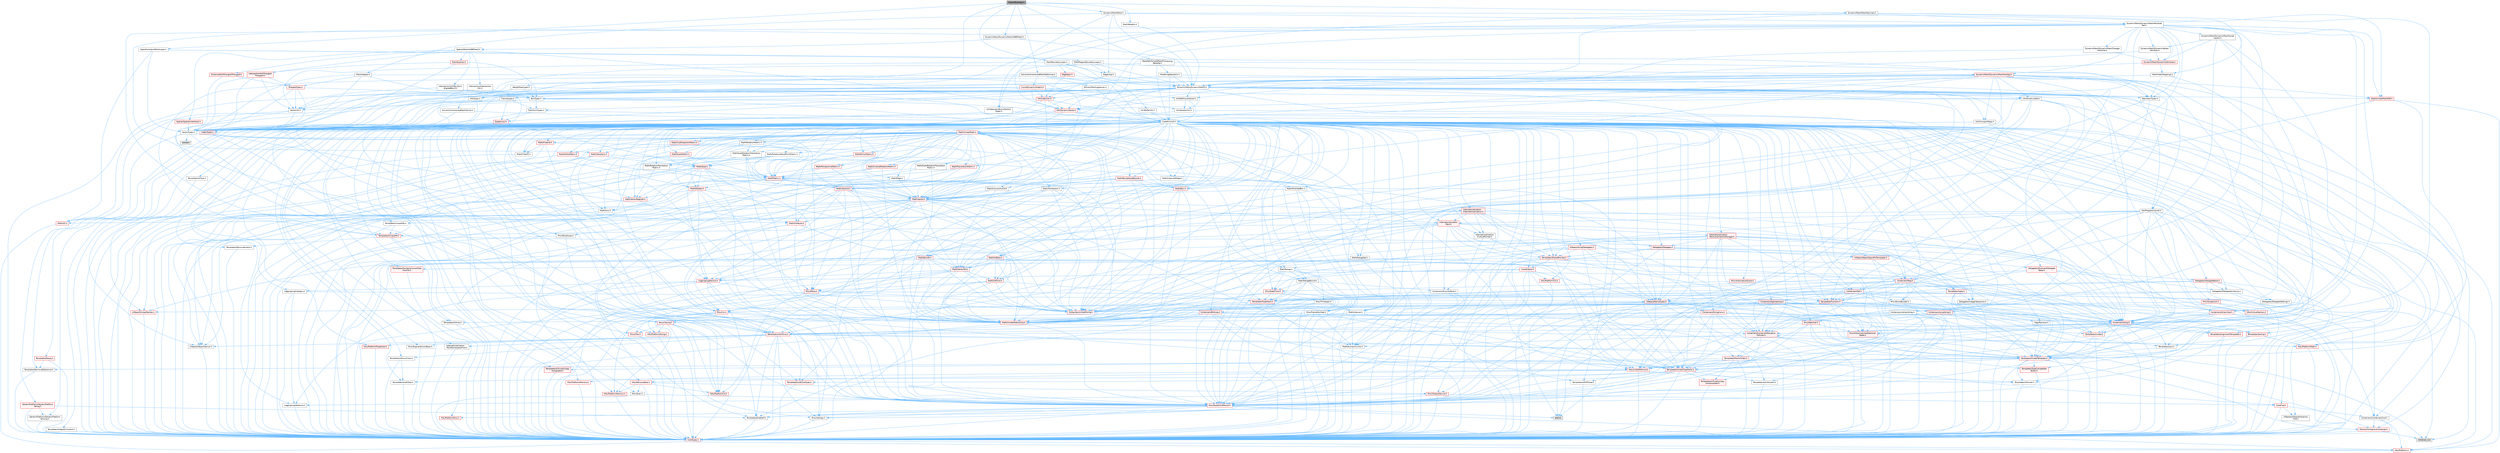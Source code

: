 digraph "MeshOffsetOps.h"
{
 // INTERACTIVE_SVG=YES
 // LATEX_PDF_SIZE
  bgcolor="transparent";
  edge [fontname=Helvetica,fontsize=10,labelfontname=Helvetica,labelfontsize=10];
  node [fontname=Helvetica,fontsize=10,shape=box,height=0.2,width=0.4];
  Node1 [id="Node000001",label="MeshOffsetOps.h",height=0.2,width=0.4,color="gray40", fillcolor="grey60", style="filled", fontcolor="black",tooltip=" "];
  Node1 -> Node2 [id="edge1_Node000001_Node000002",color="steelblue1",style="solid",tooltip=" "];
  Node2 [id="Node000002",label="BaseOps/SimpleMeshProcessing\lBaseOp.h",height=0.2,width=0.4,color="grey40", fillcolor="white", style="filled",URL="$d5/de2/SimpleMeshProcessingBaseOp_8h.html",tooltip=" "];
  Node2 -> Node3 [id="edge2_Node000002_Node000003",color="steelblue1",style="solid",tooltip=" "];
  Node3 [id="Node000003",label="CoreMinimal.h",height=0.2,width=0.4,color="grey40", fillcolor="white", style="filled",URL="$d7/d67/CoreMinimal_8h.html",tooltip=" "];
  Node3 -> Node4 [id="edge3_Node000003_Node000004",color="steelblue1",style="solid",tooltip=" "];
  Node4 [id="Node000004",label="CoreTypes.h",height=0.2,width=0.4,color="red", fillcolor="#FFF0F0", style="filled",URL="$dc/dec/CoreTypes_8h.html",tooltip=" "];
  Node4 -> Node5 [id="edge4_Node000004_Node000005",color="steelblue1",style="solid",tooltip=" "];
  Node5 [id="Node000005",label="HAL/Platform.h",height=0.2,width=0.4,color="red", fillcolor="#FFF0F0", style="filled",URL="$d9/dd0/Platform_8h.html",tooltip=" "];
  Node3 -> Node18 [id="edge5_Node000003_Node000018",color="steelblue1",style="solid",tooltip=" "];
  Node18 [id="Node000018",label="CoreFwd.h",height=0.2,width=0.4,color="red", fillcolor="#FFF0F0", style="filled",URL="$d1/d1e/CoreFwd_8h.html",tooltip=" "];
  Node18 -> Node4 [id="edge6_Node000018_Node000004",color="steelblue1",style="solid",tooltip=" "];
  Node18 -> Node19 [id="edge7_Node000018_Node000019",color="steelblue1",style="solid",tooltip=" "];
  Node19 [id="Node000019",label="Containers/ContainersFwd.h",height=0.2,width=0.4,color="grey40", fillcolor="white", style="filled",URL="$d4/d0a/ContainersFwd_8h.html",tooltip=" "];
  Node19 -> Node5 [id="edge8_Node000019_Node000005",color="steelblue1",style="solid",tooltip=" "];
  Node19 -> Node4 [id="edge9_Node000019_Node000004",color="steelblue1",style="solid",tooltip=" "];
  Node19 -> Node20 [id="edge10_Node000019_Node000020",color="steelblue1",style="solid",tooltip=" "];
  Node20 [id="Node000020",label="Traits/IsContiguousContainer.h",height=0.2,width=0.4,color="red", fillcolor="#FFF0F0", style="filled",URL="$d5/d3c/IsContiguousContainer_8h.html",tooltip=" "];
  Node20 -> Node4 [id="edge11_Node000020_Node000004",color="steelblue1",style="solid",tooltip=" "];
  Node20 -> Node22 [id="edge12_Node000020_Node000022",color="steelblue1",style="solid",tooltip=" "];
  Node22 [id="Node000022",label="initializer_list",height=0.2,width=0.4,color="grey60", fillcolor="#E0E0E0", style="filled",tooltip=" "];
  Node18 -> Node24 [id="edge13_Node000018_Node000024",color="steelblue1",style="solid",tooltip=" "];
  Node24 [id="Node000024",label="UObject/UObjectHierarchy\lFwd.h",height=0.2,width=0.4,color="grey40", fillcolor="white", style="filled",URL="$d3/d13/UObjectHierarchyFwd_8h.html",tooltip=" "];
  Node3 -> Node24 [id="edge14_Node000003_Node000024",color="steelblue1",style="solid",tooltip=" "];
  Node3 -> Node19 [id="edge15_Node000003_Node000019",color="steelblue1",style="solid",tooltip=" "];
  Node3 -> Node25 [id="edge16_Node000003_Node000025",color="steelblue1",style="solid",tooltip=" "];
  Node25 [id="Node000025",label="Misc/VarArgs.h",height=0.2,width=0.4,color="grey40", fillcolor="white", style="filled",URL="$d5/d6f/VarArgs_8h.html",tooltip=" "];
  Node25 -> Node4 [id="edge17_Node000025_Node000004",color="steelblue1",style="solid",tooltip=" "];
  Node3 -> Node26 [id="edge18_Node000003_Node000026",color="steelblue1",style="solid",tooltip=" "];
  Node26 [id="Node000026",label="Logging/LogVerbosity.h",height=0.2,width=0.4,color="grey40", fillcolor="white", style="filled",URL="$d2/d8f/LogVerbosity_8h.html",tooltip=" "];
  Node26 -> Node4 [id="edge19_Node000026_Node000004",color="steelblue1",style="solid",tooltip=" "];
  Node3 -> Node27 [id="edge20_Node000003_Node000027",color="steelblue1",style="solid",tooltip=" "];
  Node27 [id="Node000027",label="Misc/OutputDevice.h",height=0.2,width=0.4,color="red", fillcolor="#FFF0F0", style="filled",URL="$d7/d32/OutputDevice_8h.html",tooltip=" "];
  Node27 -> Node18 [id="edge21_Node000027_Node000018",color="steelblue1",style="solid",tooltip=" "];
  Node27 -> Node4 [id="edge22_Node000027_Node000004",color="steelblue1",style="solid",tooltip=" "];
  Node27 -> Node26 [id="edge23_Node000027_Node000026",color="steelblue1",style="solid",tooltip=" "];
  Node27 -> Node25 [id="edge24_Node000027_Node000025",color="steelblue1",style="solid",tooltip=" "];
  Node3 -> Node33 [id="edge25_Node000003_Node000033",color="steelblue1",style="solid",tooltip=" "];
  Node33 [id="Node000033",label="HAL/PlatformCrt.h",height=0.2,width=0.4,color="red", fillcolor="#FFF0F0", style="filled",URL="$d8/d75/PlatformCrt_8h.html",tooltip=" "];
  Node3 -> Node43 [id="edge26_Node000003_Node000043",color="steelblue1",style="solid",tooltip=" "];
  Node43 [id="Node000043",label="HAL/PlatformMisc.h",height=0.2,width=0.4,color="red", fillcolor="#FFF0F0", style="filled",URL="$d0/df5/PlatformMisc_8h.html",tooltip=" "];
  Node43 -> Node4 [id="edge27_Node000043_Node000004",color="steelblue1",style="solid",tooltip=" "];
  Node3 -> Node62 [id="edge28_Node000003_Node000062",color="steelblue1",style="solid",tooltip=" "];
  Node62 [id="Node000062",label="Misc/AssertionMacros.h",height=0.2,width=0.4,color="red", fillcolor="#FFF0F0", style="filled",URL="$d0/dfa/AssertionMacros_8h.html",tooltip=" "];
  Node62 -> Node4 [id="edge29_Node000062_Node000004",color="steelblue1",style="solid",tooltip=" "];
  Node62 -> Node5 [id="edge30_Node000062_Node000005",color="steelblue1",style="solid",tooltip=" "];
  Node62 -> Node43 [id="edge31_Node000062_Node000043",color="steelblue1",style="solid",tooltip=" "];
  Node62 -> Node63 [id="edge32_Node000062_Node000063",color="steelblue1",style="solid",tooltip=" "];
  Node63 [id="Node000063",label="Templates/EnableIf.h",height=0.2,width=0.4,color="grey40", fillcolor="white", style="filled",URL="$d7/d60/EnableIf_8h.html",tooltip=" "];
  Node63 -> Node4 [id="edge33_Node000063_Node000004",color="steelblue1",style="solid",tooltip=" "];
  Node62 -> Node25 [id="edge34_Node000062_Node000025",color="steelblue1",style="solid",tooltip=" "];
  Node62 -> Node70 [id="edge35_Node000062_Node000070",color="steelblue1",style="solid",tooltip=" "];
  Node70 [id="Node000070",label="atomic",height=0.2,width=0.4,color="grey60", fillcolor="#E0E0E0", style="filled",tooltip=" "];
  Node3 -> Node71 [id="edge36_Node000003_Node000071",color="steelblue1",style="solid",tooltip=" "];
  Node71 [id="Node000071",label="Templates/IsPointer.h",height=0.2,width=0.4,color="grey40", fillcolor="white", style="filled",URL="$d7/d05/IsPointer_8h.html",tooltip=" "];
  Node71 -> Node4 [id="edge37_Node000071_Node000004",color="steelblue1",style="solid",tooltip=" "];
  Node3 -> Node72 [id="edge38_Node000003_Node000072",color="steelblue1",style="solid",tooltip=" "];
  Node72 [id="Node000072",label="HAL/PlatformMemory.h",height=0.2,width=0.4,color="red", fillcolor="#FFF0F0", style="filled",URL="$de/d68/PlatformMemory_8h.html",tooltip=" "];
  Node72 -> Node4 [id="edge39_Node000072_Node000004",color="steelblue1",style="solid",tooltip=" "];
  Node3 -> Node55 [id="edge40_Node000003_Node000055",color="steelblue1",style="solid",tooltip=" "];
  Node55 [id="Node000055",label="HAL/PlatformAtomics.h",height=0.2,width=0.4,color="red", fillcolor="#FFF0F0", style="filled",URL="$d3/d36/PlatformAtomics_8h.html",tooltip=" "];
  Node55 -> Node4 [id="edge41_Node000055_Node000004",color="steelblue1",style="solid",tooltip=" "];
  Node3 -> Node77 [id="edge42_Node000003_Node000077",color="steelblue1",style="solid",tooltip=" "];
  Node77 [id="Node000077",label="Misc/Exec.h",height=0.2,width=0.4,color="grey40", fillcolor="white", style="filled",URL="$de/ddb/Exec_8h.html",tooltip=" "];
  Node77 -> Node4 [id="edge43_Node000077_Node000004",color="steelblue1",style="solid",tooltip=" "];
  Node77 -> Node62 [id="edge44_Node000077_Node000062",color="steelblue1",style="solid",tooltip=" "];
  Node3 -> Node78 [id="edge45_Node000003_Node000078",color="steelblue1",style="solid",tooltip=" "];
  Node78 [id="Node000078",label="HAL/MemoryBase.h",height=0.2,width=0.4,color="red", fillcolor="#FFF0F0", style="filled",URL="$d6/d9f/MemoryBase_8h.html",tooltip=" "];
  Node78 -> Node4 [id="edge46_Node000078_Node000004",color="steelblue1",style="solid",tooltip=" "];
  Node78 -> Node55 [id="edge47_Node000078_Node000055",color="steelblue1",style="solid",tooltip=" "];
  Node78 -> Node33 [id="edge48_Node000078_Node000033",color="steelblue1",style="solid",tooltip=" "];
  Node78 -> Node77 [id="edge49_Node000078_Node000077",color="steelblue1",style="solid",tooltip=" "];
  Node78 -> Node27 [id="edge50_Node000078_Node000027",color="steelblue1",style="solid",tooltip=" "];
  Node3 -> Node88 [id="edge51_Node000003_Node000088",color="steelblue1",style="solid",tooltip=" "];
  Node88 [id="Node000088",label="HAL/UnrealMemory.h",height=0.2,width=0.4,color="red", fillcolor="#FFF0F0", style="filled",URL="$d9/d96/UnrealMemory_8h.html",tooltip=" "];
  Node88 -> Node4 [id="edge52_Node000088_Node000004",color="steelblue1",style="solid",tooltip=" "];
  Node88 -> Node78 [id="edge53_Node000088_Node000078",color="steelblue1",style="solid",tooltip=" "];
  Node88 -> Node72 [id="edge54_Node000088_Node000072",color="steelblue1",style="solid",tooltip=" "];
  Node88 -> Node71 [id="edge55_Node000088_Node000071",color="steelblue1",style="solid",tooltip=" "];
  Node3 -> Node90 [id="edge56_Node000003_Node000090",color="steelblue1",style="solid",tooltip=" "];
  Node90 [id="Node000090",label="Templates/IsArithmetic.h",height=0.2,width=0.4,color="grey40", fillcolor="white", style="filled",URL="$d2/d5d/IsArithmetic_8h.html",tooltip=" "];
  Node90 -> Node4 [id="edge57_Node000090_Node000004",color="steelblue1",style="solid",tooltip=" "];
  Node3 -> Node84 [id="edge58_Node000003_Node000084",color="steelblue1",style="solid",tooltip=" "];
  Node84 [id="Node000084",label="Templates/AndOrNot.h",height=0.2,width=0.4,color="grey40", fillcolor="white", style="filled",URL="$db/d0a/AndOrNot_8h.html",tooltip=" "];
  Node84 -> Node4 [id="edge59_Node000084_Node000004",color="steelblue1",style="solid",tooltip=" "];
  Node3 -> Node91 [id="edge60_Node000003_Node000091",color="steelblue1",style="solid",tooltip=" "];
  Node91 [id="Node000091",label="Templates/IsPODType.h",height=0.2,width=0.4,color="grey40", fillcolor="white", style="filled",URL="$d7/db1/IsPODType_8h.html",tooltip=" "];
  Node91 -> Node4 [id="edge61_Node000091_Node000004",color="steelblue1",style="solid",tooltip=" "];
  Node3 -> Node92 [id="edge62_Node000003_Node000092",color="steelblue1",style="solid",tooltip=" "];
  Node92 [id="Node000092",label="Templates/IsUECoreType.h",height=0.2,width=0.4,color="red", fillcolor="#FFF0F0", style="filled",URL="$d1/db8/IsUECoreType_8h.html",tooltip=" "];
  Node92 -> Node4 [id="edge63_Node000092_Node000004",color="steelblue1",style="solid",tooltip=" "];
  Node3 -> Node85 [id="edge64_Node000003_Node000085",color="steelblue1",style="solid",tooltip=" "];
  Node85 [id="Node000085",label="Templates/IsTriviallyCopy\lConstructible.h",height=0.2,width=0.4,color="red", fillcolor="#FFF0F0", style="filled",URL="$d3/d78/IsTriviallyCopyConstructible_8h.html",tooltip=" "];
  Node85 -> Node4 [id="edge65_Node000085_Node000004",color="steelblue1",style="solid",tooltip=" "];
  Node3 -> Node93 [id="edge66_Node000003_Node000093",color="steelblue1",style="solid",tooltip=" "];
  Node93 [id="Node000093",label="Templates/UnrealTypeTraits.h",height=0.2,width=0.4,color="red", fillcolor="#FFF0F0", style="filled",URL="$d2/d2d/UnrealTypeTraits_8h.html",tooltip=" "];
  Node93 -> Node4 [id="edge67_Node000093_Node000004",color="steelblue1",style="solid",tooltip=" "];
  Node93 -> Node71 [id="edge68_Node000093_Node000071",color="steelblue1",style="solid",tooltip=" "];
  Node93 -> Node62 [id="edge69_Node000093_Node000062",color="steelblue1",style="solid",tooltip=" "];
  Node93 -> Node84 [id="edge70_Node000093_Node000084",color="steelblue1",style="solid",tooltip=" "];
  Node93 -> Node63 [id="edge71_Node000093_Node000063",color="steelblue1",style="solid",tooltip=" "];
  Node93 -> Node90 [id="edge72_Node000093_Node000090",color="steelblue1",style="solid",tooltip=" "];
  Node93 -> Node91 [id="edge73_Node000093_Node000091",color="steelblue1",style="solid",tooltip=" "];
  Node93 -> Node92 [id="edge74_Node000093_Node000092",color="steelblue1",style="solid",tooltip=" "];
  Node93 -> Node85 [id="edge75_Node000093_Node000085",color="steelblue1",style="solid",tooltip=" "];
  Node3 -> Node63 [id="edge76_Node000003_Node000063",color="steelblue1",style="solid",tooltip=" "];
  Node3 -> Node95 [id="edge77_Node000003_Node000095",color="steelblue1",style="solid",tooltip=" "];
  Node95 [id="Node000095",label="Templates/RemoveReference.h",height=0.2,width=0.4,color="grey40", fillcolor="white", style="filled",URL="$da/dbe/RemoveReference_8h.html",tooltip=" "];
  Node95 -> Node4 [id="edge78_Node000095_Node000004",color="steelblue1",style="solid",tooltip=" "];
  Node3 -> Node96 [id="edge79_Node000003_Node000096",color="steelblue1",style="solid",tooltip=" "];
  Node96 [id="Node000096",label="Templates/IntegralConstant.h",height=0.2,width=0.4,color="grey40", fillcolor="white", style="filled",URL="$db/d1b/IntegralConstant_8h.html",tooltip=" "];
  Node96 -> Node4 [id="edge80_Node000096_Node000004",color="steelblue1",style="solid",tooltip=" "];
  Node3 -> Node97 [id="edge81_Node000003_Node000097",color="steelblue1",style="solid",tooltip=" "];
  Node97 [id="Node000097",label="Templates/IsClass.h",height=0.2,width=0.4,color="grey40", fillcolor="white", style="filled",URL="$db/dcb/IsClass_8h.html",tooltip=" "];
  Node97 -> Node4 [id="edge82_Node000097_Node000004",color="steelblue1",style="solid",tooltip=" "];
  Node3 -> Node98 [id="edge83_Node000003_Node000098",color="steelblue1",style="solid",tooltip=" "];
  Node98 [id="Node000098",label="Templates/TypeCompatible\lBytes.h",height=0.2,width=0.4,color="red", fillcolor="#FFF0F0", style="filled",URL="$df/d0a/TypeCompatibleBytes_8h.html",tooltip=" "];
  Node98 -> Node4 [id="edge84_Node000098_Node000004",color="steelblue1",style="solid",tooltip=" "];
  Node3 -> Node20 [id="edge85_Node000003_Node000020",color="steelblue1",style="solid",tooltip=" "];
  Node3 -> Node99 [id="edge86_Node000003_Node000099",color="steelblue1",style="solid",tooltip=" "];
  Node99 [id="Node000099",label="Templates/UnrealTemplate.h",height=0.2,width=0.4,color="red", fillcolor="#FFF0F0", style="filled",URL="$d4/d24/UnrealTemplate_8h.html",tooltip=" "];
  Node99 -> Node4 [id="edge87_Node000099_Node000004",color="steelblue1",style="solid",tooltip=" "];
  Node99 -> Node71 [id="edge88_Node000099_Node000071",color="steelblue1",style="solid",tooltip=" "];
  Node99 -> Node88 [id="edge89_Node000099_Node000088",color="steelblue1",style="solid",tooltip=" "];
  Node99 -> Node93 [id="edge90_Node000099_Node000093",color="steelblue1",style="solid",tooltip=" "];
  Node99 -> Node95 [id="edge91_Node000099_Node000095",color="steelblue1",style="solid",tooltip=" "];
  Node99 -> Node98 [id="edge92_Node000099_Node000098",color="steelblue1",style="solid",tooltip=" "];
  Node99 -> Node20 [id="edge93_Node000099_Node000020",color="steelblue1",style="solid",tooltip=" "];
  Node3 -> Node48 [id="edge94_Node000003_Node000048",color="steelblue1",style="solid",tooltip=" "];
  Node48 [id="Node000048",label="Math/NumericLimits.h",height=0.2,width=0.4,color="grey40", fillcolor="white", style="filled",URL="$df/d1b/NumericLimits_8h.html",tooltip=" "];
  Node48 -> Node4 [id="edge95_Node000048_Node000004",color="steelblue1",style="solid",tooltip=" "];
  Node3 -> Node103 [id="edge96_Node000003_Node000103",color="steelblue1",style="solid",tooltip=" "];
  Node103 [id="Node000103",label="HAL/PlatformMath.h",height=0.2,width=0.4,color="red", fillcolor="#FFF0F0", style="filled",URL="$dc/d53/PlatformMath_8h.html",tooltip=" "];
  Node103 -> Node4 [id="edge97_Node000103_Node000004",color="steelblue1",style="solid",tooltip=" "];
  Node3 -> Node86 [id="edge98_Node000003_Node000086",color="steelblue1",style="solid",tooltip=" "];
  Node86 [id="Node000086",label="Templates/IsTriviallyCopy\lAssignable.h",height=0.2,width=0.4,color="red", fillcolor="#FFF0F0", style="filled",URL="$d2/df2/IsTriviallyCopyAssignable_8h.html",tooltip=" "];
  Node86 -> Node4 [id="edge99_Node000086_Node000004",color="steelblue1",style="solid",tooltip=" "];
  Node3 -> Node111 [id="edge100_Node000003_Node000111",color="steelblue1",style="solid",tooltip=" "];
  Node111 [id="Node000111",label="Templates/MemoryOps.h",height=0.2,width=0.4,color="red", fillcolor="#FFF0F0", style="filled",URL="$db/dea/MemoryOps_8h.html",tooltip=" "];
  Node111 -> Node4 [id="edge101_Node000111_Node000004",color="steelblue1",style="solid",tooltip=" "];
  Node111 -> Node88 [id="edge102_Node000111_Node000088",color="steelblue1",style="solid",tooltip=" "];
  Node111 -> Node86 [id="edge103_Node000111_Node000086",color="steelblue1",style="solid",tooltip=" "];
  Node111 -> Node85 [id="edge104_Node000111_Node000085",color="steelblue1",style="solid",tooltip=" "];
  Node111 -> Node93 [id="edge105_Node000111_Node000093",color="steelblue1",style="solid",tooltip=" "];
  Node3 -> Node112 [id="edge106_Node000003_Node000112",color="steelblue1",style="solid",tooltip=" "];
  Node112 [id="Node000112",label="Containers/ContainerAllocation\lPolicies.h",height=0.2,width=0.4,color="red", fillcolor="#FFF0F0", style="filled",URL="$d7/dff/ContainerAllocationPolicies_8h.html",tooltip=" "];
  Node112 -> Node4 [id="edge107_Node000112_Node000004",color="steelblue1",style="solid",tooltip=" "];
  Node112 -> Node112 [id="edge108_Node000112_Node000112",color="steelblue1",style="solid",tooltip=" "];
  Node112 -> Node103 [id="edge109_Node000112_Node000103",color="steelblue1",style="solid",tooltip=" "];
  Node112 -> Node88 [id="edge110_Node000112_Node000088",color="steelblue1",style="solid",tooltip=" "];
  Node112 -> Node48 [id="edge111_Node000112_Node000048",color="steelblue1",style="solid",tooltip=" "];
  Node112 -> Node62 [id="edge112_Node000112_Node000062",color="steelblue1",style="solid",tooltip=" "];
  Node112 -> Node111 [id="edge113_Node000112_Node000111",color="steelblue1",style="solid",tooltip=" "];
  Node112 -> Node98 [id="edge114_Node000112_Node000098",color="steelblue1",style="solid",tooltip=" "];
  Node3 -> Node115 [id="edge115_Node000003_Node000115",color="steelblue1",style="solid",tooltip=" "];
  Node115 [id="Node000115",label="Templates/IsEnumClass.h",height=0.2,width=0.4,color="grey40", fillcolor="white", style="filled",URL="$d7/d15/IsEnumClass_8h.html",tooltip=" "];
  Node115 -> Node4 [id="edge116_Node000115_Node000004",color="steelblue1",style="solid",tooltip=" "];
  Node115 -> Node84 [id="edge117_Node000115_Node000084",color="steelblue1",style="solid",tooltip=" "];
  Node3 -> Node116 [id="edge118_Node000003_Node000116",color="steelblue1",style="solid",tooltip=" "];
  Node116 [id="Node000116",label="HAL/PlatformProperties.h",height=0.2,width=0.4,color="red", fillcolor="#FFF0F0", style="filled",URL="$d9/db0/PlatformProperties_8h.html",tooltip=" "];
  Node116 -> Node4 [id="edge119_Node000116_Node000004",color="steelblue1",style="solid",tooltip=" "];
  Node3 -> Node119 [id="edge120_Node000003_Node000119",color="steelblue1",style="solid",tooltip=" "];
  Node119 [id="Node000119",label="Misc/EngineVersionBase.h",height=0.2,width=0.4,color="grey40", fillcolor="white", style="filled",URL="$d5/d2b/EngineVersionBase_8h.html",tooltip=" "];
  Node119 -> Node4 [id="edge121_Node000119_Node000004",color="steelblue1",style="solid",tooltip=" "];
  Node3 -> Node120 [id="edge122_Node000003_Node000120",color="steelblue1",style="solid",tooltip=" "];
  Node120 [id="Node000120",label="Internationalization\l/TextNamespaceFwd.h",height=0.2,width=0.4,color="grey40", fillcolor="white", style="filled",URL="$d8/d97/TextNamespaceFwd_8h.html",tooltip=" "];
  Node120 -> Node4 [id="edge123_Node000120_Node000004",color="steelblue1",style="solid",tooltip=" "];
  Node3 -> Node121 [id="edge124_Node000003_Node000121",color="steelblue1",style="solid",tooltip=" "];
  Node121 [id="Node000121",label="Serialization/Archive.h",height=0.2,width=0.4,color="red", fillcolor="#FFF0F0", style="filled",URL="$d7/d3b/Archive_8h.html",tooltip=" "];
  Node121 -> Node18 [id="edge125_Node000121_Node000018",color="steelblue1",style="solid",tooltip=" "];
  Node121 -> Node4 [id="edge126_Node000121_Node000004",color="steelblue1",style="solid",tooltip=" "];
  Node121 -> Node116 [id="edge127_Node000121_Node000116",color="steelblue1",style="solid",tooltip=" "];
  Node121 -> Node120 [id="edge128_Node000121_Node000120",color="steelblue1",style="solid",tooltip=" "];
  Node121 -> Node62 [id="edge129_Node000121_Node000062",color="steelblue1",style="solid",tooltip=" "];
  Node121 -> Node119 [id="edge130_Node000121_Node000119",color="steelblue1",style="solid",tooltip=" "];
  Node121 -> Node25 [id="edge131_Node000121_Node000025",color="steelblue1",style="solid",tooltip=" "];
  Node121 -> Node63 [id="edge132_Node000121_Node000063",color="steelblue1",style="solid",tooltip=" "];
  Node121 -> Node115 [id="edge133_Node000121_Node000115",color="steelblue1",style="solid",tooltip=" "];
  Node121 -> Node99 [id="edge134_Node000121_Node000099",color="steelblue1",style="solid",tooltip=" "];
  Node121 -> Node124 [id="edge135_Node000121_Node000124",color="steelblue1",style="solid",tooltip=" "];
  Node124 [id="Node000124",label="UObject/ObjectVersion.h",height=0.2,width=0.4,color="grey40", fillcolor="white", style="filled",URL="$da/d63/ObjectVersion_8h.html",tooltip=" "];
  Node124 -> Node4 [id="edge136_Node000124_Node000004",color="steelblue1",style="solid",tooltip=" "];
  Node3 -> Node125 [id="edge137_Node000003_Node000125",color="steelblue1",style="solid",tooltip=" "];
  Node125 [id="Node000125",label="Templates/Less.h",height=0.2,width=0.4,color="grey40", fillcolor="white", style="filled",URL="$de/dc8/Less_8h.html",tooltip=" "];
  Node125 -> Node4 [id="edge138_Node000125_Node000004",color="steelblue1",style="solid",tooltip=" "];
  Node125 -> Node99 [id="edge139_Node000125_Node000099",color="steelblue1",style="solid",tooltip=" "];
  Node3 -> Node126 [id="edge140_Node000003_Node000126",color="steelblue1",style="solid",tooltip=" "];
  Node126 [id="Node000126",label="Templates/Sorting.h",height=0.2,width=0.4,color="red", fillcolor="#FFF0F0", style="filled",URL="$d3/d9e/Sorting_8h.html",tooltip=" "];
  Node126 -> Node4 [id="edge141_Node000126_Node000004",color="steelblue1",style="solid",tooltip=" "];
  Node126 -> Node103 [id="edge142_Node000126_Node000103",color="steelblue1",style="solid",tooltip=" "];
  Node126 -> Node125 [id="edge143_Node000126_Node000125",color="steelblue1",style="solid",tooltip=" "];
  Node3 -> Node137 [id="edge144_Node000003_Node000137",color="steelblue1",style="solid",tooltip=" "];
  Node137 [id="Node000137",label="Misc/Char.h",height=0.2,width=0.4,color="red", fillcolor="#FFF0F0", style="filled",URL="$d0/d58/Char_8h.html",tooltip=" "];
  Node137 -> Node4 [id="edge145_Node000137_Node000004",color="steelblue1",style="solid",tooltip=" "];
  Node3 -> Node140 [id="edge146_Node000003_Node000140",color="steelblue1",style="solid",tooltip=" "];
  Node140 [id="Node000140",label="GenericPlatform/GenericPlatform\lStricmp.h",height=0.2,width=0.4,color="grey40", fillcolor="white", style="filled",URL="$d2/d86/GenericPlatformStricmp_8h.html",tooltip=" "];
  Node140 -> Node4 [id="edge147_Node000140_Node000004",color="steelblue1",style="solid",tooltip=" "];
  Node3 -> Node141 [id="edge148_Node000003_Node000141",color="steelblue1",style="solid",tooltip=" "];
  Node141 [id="Node000141",label="GenericPlatform/GenericPlatform\lString.h",height=0.2,width=0.4,color="red", fillcolor="#FFF0F0", style="filled",URL="$dd/d20/GenericPlatformString_8h.html",tooltip=" "];
  Node141 -> Node4 [id="edge149_Node000141_Node000004",color="steelblue1",style="solid",tooltip=" "];
  Node141 -> Node140 [id="edge150_Node000141_Node000140",color="steelblue1",style="solid",tooltip=" "];
  Node141 -> Node63 [id="edge151_Node000141_Node000063",color="steelblue1",style="solid",tooltip=" "];
  Node3 -> Node74 [id="edge152_Node000003_Node000074",color="steelblue1",style="solid",tooltip=" "];
  Node74 [id="Node000074",label="HAL/PlatformString.h",height=0.2,width=0.4,color="red", fillcolor="#FFF0F0", style="filled",URL="$db/db5/PlatformString_8h.html",tooltip=" "];
  Node74 -> Node4 [id="edge153_Node000074_Node000004",color="steelblue1",style="solid",tooltip=" "];
  Node3 -> Node144 [id="edge154_Node000003_Node000144",color="steelblue1",style="solid",tooltip=" "];
  Node144 [id="Node000144",label="Misc/CString.h",height=0.2,width=0.4,color="red", fillcolor="#FFF0F0", style="filled",URL="$d2/d49/CString_8h.html",tooltip=" "];
  Node144 -> Node4 [id="edge155_Node000144_Node000004",color="steelblue1",style="solid",tooltip=" "];
  Node144 -> Node33 [id="edge156_Node000144_Node000033",color="steelblue1",style="solid",tooltip=" "];
  Node144 -> Node74 [id="edge157_Node000144_Node000074",color="steelblue1",style="solid",tooltip=" "];
  Node144 -> Node62 [id="edge158_Node000144_Node000062",color="steelblue1",style="solid",tooltip=" "];
  Node144 -> Node137 [id="edge159_Node000144_Node000137",color="steelblue1",style="solid",tooltip=" "];
  Node144 -> Node25 [id="edge160_Node000144_Node000025",color="steelblue1",style="solid",tooltip=" "];
  Node3 -> Node145 [id="edge161_Node000003_Node000145",color="steelblue1",style="solid",tooltip=" "];
  Node145 [id="Node000145",label="Misc/Crc.h",height=0.2,width=0.4,color="red", fillcolor="#FFF0F0", style="filled",URL="$d4/dd2/Crc_8h.html",tooltip=" "];
  Node145 -> Node4 [id="edge162_Node000145_Node000004",color="steelblue1",style="solid",tooltip=" "];
  Node145 -> Node74 [id="edge163_Node000145_Node000074",color="steelblue1",style="solid",tooltip=" "];
  Node145 -> Node62 [id="edge164_Node000145_Node000062",color="steelblue1",style="solid",tooltip=" "];
  Node145 -> Node144 [id="edge165_Node000145_Node000144",color="steelblue1",style="solid",tooltip=" "];
  Node145 -> Node137 [id="edge166_Node000145_Node000137",color="steelblue1",style="solid",tooltip=" "];
  Node145 -> Node93 [id="edge167_Node000145_Node000093",color="steelblue1",style="solid",tooltip=" "];
  Node3 -> Node136 [id="edge168_Node000003_Node000136",color="steelblue1",style="solid",tooltip=" "];
  Node136 [id="Node000136",label="Math/UnrealMathUtility.h",height=0.2,width=0.4,color="red", fillcolor="#FFF0F0", style="filled",URL="$db/db8/UnrealMathUtility_8h.html",tooltip=" "];
  Node136 -> Node4 [id="edge169_Node000136_Node000004",color="steelblue1",style="solid",tooltip=" "];
  Node136 -> Node62 [id="edge170_Node000136_Node000062",color="steelblue1",style="solid",tooltip=" "];
  Node136 -> Node103 [id="edge171_Node000136_Node000103",color="steelblue1",style="solid",tooltip=" "];
  Node3 -> Node146 [id="edge172_Node000003_Node000146",color="steelblue1",style="solid",tooltip=" "];
  Node146 [id="Node000146",label="Containers/UnrealString.h",height=0.2,width=0.4,color="red", fillcolor="#FFF0F0", style="filled",URL="$d5/dba/UnrealString_8h.html",tooltip=" "];
  Node3 -> Node150 [id="edge173_Node000003_Node000150",color="steelblue1",style="solid",tooltip=" "];
  Node150 [id="Node000150",label="Containers/Array.h",height=0.2,width=0.4,color="red", fillcolor="#FFF0F0", style="filled",URL="$df/dd0/Array_8h.html",tooltip=" "];
  Node150 -> Node4 [id="edge174_Node000150_Node000004",color="steelblue1",style="solid",tooltip=" "];
  Node150 -> Node62 [id="edge175_Node000150_Node000062",color="steelblue1",style="solid",tooltip=" "];
  Node150 -> Node151 [id="edge176_Node000150_Node000151",color="steelblue1",style="solid",tooltip=" "];
  Node151 [id="Node000151",label="Misc/IntrusiveUnsetOptional\lState.h",height=0.2,width=0.4,color="red", fillcolor="#FFF0F0", style="filled",URL="$d2/d0a/IntrusiveUnsetOptionalState_8h.html",tooltip=" "];
  Node150 -> Node88 [id="edge177_Node000150_Node000088",color="steelblue1",style="solid",tooltip=" "];
  Node150 -> Node93 [id="edge178_Node000150_Node000093",color="steelblue1",style="solid",tooltip=" "];
  Node150 -> Node99 [id="edge179_Node000150_Node000099",color="steelblue1",style="solid",tooltip=" "];
  Node150 -> Node112 [id="edge180_Node000150_Node000112",color="steelblue1",style="solid",tooltip=" "];
  Node150 -> Node121 [id="edge181_Node000150_Node000121",color="steelblue1",style="solid",tooltip=" "];
  Node150 -> Node129 [id="edge182_Node000150_Node000129",color="steelblue1",style="solid",tooltip=" "];
  Node129 [id="Node000129",label="Templates/Invoke.h",height=0.2,width=0.4,color="red", fillcolor="#FFF0F0", style="filled",URL="$d7/deb/Invoke_8h.html",tooltip=" "];
  Node129 -> Node4 [id="edge183_Node000129_Node000004",color="steelblue1",style="solid",tooltip=" "];
  Node129 -> Node99 [id="edge184_Node000129_Node000099",color="steelblue1",style="solid",tooltip=" "];
  Node150 -> Node125 [id="edge185_Node000150_Node000125",color="steelblue1",style="solid",tooltip=" "];
  Node150 -> Node126 [id="edge186_Node000150_Node000126",color="steelblue1",style="solid",tooltip=" "];
  Node150 -> Node173 [id="edge187_Node000150_Node000173",color="steelblue1",style="solid",tooltip=" "];
  Node173 [id="Node000173",label="Templates/AlignmentTemplates.h",height=0.2,width=0.4,color="red", fillcolor="#FFF0F0", style="filled",URL="$dd/d32/AlignmentTemplates_8h.html",tooltip=" "];
  Node173 -> Node4 [id="edge188_Node000173_Node000004",color="steelblue1",style="solid",tooltip=" "];
  Node173 -> Node71 [id="edge189_Node000173_Node000071",color="steelblue1",style="solid",tooltip=" "];
  Node3 -> Node174 [id="edge190_Node000003_Node000174",color="steelblue1",style="solid",tooltip=" "];
  Node174 [id="Node000174",label="Misc/FrameNumber.h",height=0.2,width=0.4,color="grey40", fillcolor="white", style="filled",URL="$dd/dbd/FrameNumber_8h.html",tooltip=" "];
  Node174 -> Node4 [id="edge191_Node000174_Node000004",color="steelblue1",style="solid",tooltip=" "];
  Node174 -> Node48 [id="edge192_Node000174_Node000048",color="steelblue1",style="solid",tooltip=" "];
  Node174 -> Node136 [id="edge193_Node000174_Node000136",color="steelblue1",style="solid",tooltip=" "];
  Node174 -> Node63 [id="edge194_Node000174_Node000063",color="steelblue1",style="solid",tooltip=" "];
  Node174 -> Node93 [id="edge195_Node000174_Node000093",color="steelblue1",style="solid",tooltip=" "];
  Node3 -> Node175 [id="edge196_Node000003_Node000175",color="steelblue1",style="solid",tooltip=" "];
  Node175 [id="Node000175",label="Misc/Timespan.h",height=0.2,width=0.4,color="grey40", fillcolor="white", style="filled",URL="$da/dd9/Timespan_8h.html",tooltip=" "];
  Node175 -> Node4 [id="edge197_Node000175_Node000004",color="steelblue1",style="solid",tooltip=" "];
  Node175 -> Node176 [id="edge198_Node000175_Node000176",color="steelblue1",style="solid",tooltip=" "];
  Node176 [id="Node000176",label="Math/Interval.h",height=0.2,width=0.4,color="grey40", fillcolor="white", style="filled",URL="$d1/d55/Interval_8h.html",tooltip=" "];
  Node176 -> Node4 [id="edge199_Node000176_Node000004",color="steelblue1",style="solid",tooltip=" "];
  Node176 -> Node90 [id="edge200_Node000176_Node000090",color="steelblue1",style="solid",tooltip=" "];
  Node176 -> Node93 [id="edge201_Node000176_Node000093",color="steelblue1",style="solid",tooltip=" "];
  Node176 -> Node48 [id="edge202_Node000176_Node000048",color="steelblue1",style="solid",tooltip=" "];
  Node176 -> Node136 [id="edge203_Node000176_Node000136",color="steelblue1",style="solid",tooltip=" "];
  Node175 -> Node136 [id="edge204_Node000175_Node000136",color="steelblue1",style="solid",tooltip=" "];
  Node175 -> Node62 [id="edge205_Node000175_Node000062",color="steelblue1",style="solid",tooltip=" "];
  Node3 -> Node177 [id="edge206_Node000003_Node000177",color="steelblue1",style="solid",tooltip=" "];
  Node177 [id="Node000177",label="Containers/StringConv.h",height=0.2,width=0.4,color="red", fillcolor="#FFF0F0", style="filled",URL="$d3/ddf/StringConv_8h.html",tooltip=" "];
  Node177 -> Node4 [id="edge207_Node000177_Node000004",color="steelblue1",style="solid",tooltip=" "];
  Node177 -> Node62 [id="edge208_Node000177_Node000062",color="steelblue1",style="solid",tooltip=" "];
  Node177 -> Node112 [id="edge209_Node000177_Node000112",color="steelblue1",style="solid",tooltip=" "];
  Node177 -> Node150 [id="edge210_Node000177_Node000150",color="steelblue1",style="solid",tooltip=" "];
  Node177 -> Node144 [id="edge211_Node000177_Node000144",color="steelblue1",style="solid",tooltip=" "];
  Node177 -> Node178 [id="edge212_Node000177_Node000178",color="steelblue1",style="solid",tooltip=" "];
  Node178 [id="Node000178",label="Templates/IsArray.h",height=0.2,width=0.4,color="grey40", fillcolor="white", style="filled",URL="$d8/d8d/IsArray_8h.html",tooltip=" "];
  Node178 -> Node4 [id="edge213_Node000178_Node000004",color="steelblue1",style="solid",tooltip=" "];
  Node177 -> Node99 [id="edge214_Node000177_Node000099",color="steelblue1",style="solid",tooltip=" "];
  Node177 -> Node93 [id="edge215_Node000177_Node000093",color="steelblue1",style="solid",tooltip=" "];
  Node177 -> Node20 [id="edge216_Node000177_Node000020",color="steelblue1",style="solid",tooltip=" "];
  Node3 -> Node179 [id="edge217_Node000003_Node000179",color="steelblue1",style="solid",tooltip=" "];
  Node179 [id="Node000179",label="UObject/UnrealNames.h",height=0.2,width=0.4,color="red", fillcolor="#FFF0F0", style="filled",URL="$d8/db1/UnrealNames_8h.html",tooltip=" "];
  Node179 -> Node4 [id="edge218_Node000179_Node000004",color="steelblue1",style="solid",tooltip=" "];
  Node3 -> Node181 [id="edge219_Node000003_Node000181",color="steelblue1",style="solid",tooltip=" "];
  Node181 [id="Node000181",label="UObject/NameTypes.h",height=0.2,width=0.4,color="red", fillcolor="#FFF0F0", style="filled",URL="$d6/d35/NameTypes_8h.html",tooltip=" "];
  Node181 -> Node4 [id="edge220_Node000181_Node000004",color="steelblue1",style="solid",tooltip=" "];
  Node181 -> Node62 [id="edge221_Node000181_Node000062",color="steelblue1",style="solid",tooltip=" "];
  Node181 -> Node88 [id="edge222_Node000181_Node000088",color="steelblue1",style="solid",tooltip=" "];
  Node181 -> Node93 [id="edge223_Node000181_Node000093",color="steelblue1",style="solid",tooltip=" "];
  Node181 -> Node99 [id="edge224_Node000181_Node000099",color="steelblue1",style="solid",tooltip=" "];
  Node181 -> Node146 [id="edge225_Node000181_Node000146",color="steelblue1",style="solid",tooltip=" "];
  Node181 -> Node182 [id="edge226_Node000181_Node000182",color="steelblue1",style="solid",tooltip=" "];
  Node182 [id="Node000182",label="HAL/CriticalSection.h",height=0.2,width=0.4,color="red", fillcolor="#FFF0F0", style="filled",URL="$d6/d90/CriticalSection_8h.html",tooltip=" "];
  Node181 -> Node177 [id="edge227_Node000181_Node000177",color="steelblue1",style="solid",tooltip=" "];
  Node181 -> Node179 [id="edge228_Node000181_Node000179",color="steelblue1",style="solid",tooltip=" "];
  Node181 -> Node151 [id="edge229_Node000181_Node000151",color="steelblue1",style="solid",tooltip=" "];
  Node3 -> Node189 [id="edge230_Node000003_Node000189",color="steelblue1",style="solid",tooltip=" "];
  Node189 [id="Node000189",label="Misc/Parse.h",height=0.2,width=0.4,color="red", fillcolor="#FFF0F0", style="filled",URL="$dc/d71/Parse_8h.html",tooltip=" "];
  Node189 -> Node146 [id="edge231_Node000189_Node000146",color="steelblue1",style="solid",tooltip=" "];
  Node189 -> Node4 [id="edge232_Node000189_Node000004",color="steelblue1",style="solid",tooltip=" "];
  Node189 -> Node33 [id="edge233_Node000189_Node000033",color="steelblue1",style="solid",tooltip=" "];
  Node189 -> Node190 [id="edge234_Node000189_Node000190",color="steelblue1",style="solid",tooltip=" "];
  Node190 [id="Node000190",label="Templates/Function.h",height=0.2,width=0.4,color="red", fillcolor="#FFF0F0", style="filled",URL="$df/df5/Function_8h.html",tooltip=" "];
  Node190 -> Node4 [id="edge235_Node000190_Node000004",color="steelblue1",style="solid",tooltip=" "];
  Node190 -> Node62 [id="edge236_Node000190_Node000062",color="steelblue1",style="solid",tooltip=" "];
  Node190 -> Node151 [id="edge237_Node000190_Node000151",color="steelblue1",style="solid",tooltip=" "];
  Node190 -> Node88 [id="edge238_Node000190_Node000088",color="steelblue1",style="solid",tooltip=" "];
  Node190 -> Node93 [id="edge239_Node000190_Node000093",color="steelblue1",style="solid",tooltip=" "];
  Node190 -> Node129 [id="edge240_Node000190_Node000129",color="steelblue1",style="solid",tooltip=" "];
  Node190 -> Node99 [id="edge241_Node000190_Node000099",color="steelblue1",style="solid",tooltip=" "];
  Node190 -> Node136 [id="edge242_Node000190_Node000136",color="steelblue1",style="solid",tooltip=" "];
  Node3 -> Node173 [id="edge243_Node000003_Node000173",color="steelblue1",style="solid",tooltip=" "];
  Node3 -> Node192 [id="edge244_Node000003_Node000192",color="steelblue1",style="solid",tooltip=" "];
  Node192 [id="Node000192",label="Misc/StructBuilder.h",height=0.2,width=0.4,color="grey40", fillcolor="white", style="filled",URL="$d9/db3/StructBuilder_8h.html",tooltip=" "];
  Node192 -> Node4 [id="edge245_Node000192_Node000004",color="steelblue1",style="solid",tooltip=" "];
  Node192 -> Node136 [id="edge246_Node000192_Node000136",color="steelblue1",style="solid",tooltip=" "];
  Node192 -> Node173 [id="edge247_Node000192_Node000173",color="steelblue1",style="solid",tooltip=" "];
  Node3 -> Node105 [id="edge248_Node000003_Node000105",color="steelblue1",style="solid",tooltip=" "];
  Node105 [id="Node000105",label="Templates/Decay.h",height=0.2,width=0.4,color="red", fillcolor="#FFF0F0", style="filled",URL="$dd/d0f/Decay_8h.html",tooltip=" "];
  Node105 -> Node4 [id="edge249_Node000105_Node000004",color="steelblue1",style="solid",tooltip=" "];
  Node105 -> Node95 [id="edge250_Node000105_Node000095",color="steelblue1",style="solid",tooltip=" "];
  Node3 -> Node193 [id="edge251_Node000003_Node000193",color="steelblue1",style="solid",tooltip=" "];
  Node193 [id="Node000193",label="Templates/PointerIsConvertible\lFromTo.h",height=0.2,width=0.4,color="red", fillcolor="#FFF0F0", style="filled",URL="$d6/d65/PointerIsConvertibleFromTo_8h.html",tooltip=" "];
  Node193 -> Node4 [id="edge252_Node000193_Node000004",color="steelblue1",style="solid",tooltip=" "];
  Node3 -> Node129 [id="edge253_Node000003_Node000129",color="steelblue1",style="solid",tooltip=" "];
  Node3 -> Node190 [id="edge254_Node000003_Node000190",color="steelblue1",style="solid",tooltip=" "];
  Node3 -> Node162 [id="edge255_Node000003_Node000162",color="steelblue1",style="solid",tooltip=" "];
  Node162 [id="Node000162",label="Templates/TypeHash.h",height=0.2,width=0.4,color="red", fillcolor="#FFF0F0", style="filled",URL="$d1/d62/TypeHash_8h.html",tooltip=" "];
  Node162 -> Node4 [id="edge256_Node000162_Node000004",color="steelblue1",style="solid",tooltip=" "];
  Node162 -> Node145 [id="edge257_Node000162_Node000145",color="steelblue1",style="solid",tooltip=" "];
  Node3 -> Node194 [id="edge258_Node000003_Node000194",color="steelblue1",style="solid",tooltip=" "];
  Node194 [id="Node000194",label="Containers/ScriptArray.h",height=0.2,width=0.4,color="red", fillcolor="#FFF0F0", style="filled",URL="$dc/daf/ScriptArray_8h.html",tooltip=" "];
  Node194 -> Node4 [id="edge259_Node000194_Node000004",color="steelblue1",style="solid",tooltip=" "];
  Node194 -> Node62 [id="edge260_Node000194_Node000062",color="steelblue1",style="solid",tooltip=" "];
  Node194 -> Node88 [id="edge261_Node000194_Node000088",color="steelblue1",style="solid",tooltip=" "];
  Node194 -> Node112 [id="edge262_Node000194_Node000112",color="steelblue1",style="solid",tooltip=" "];
  Node194 -> Node150 [id="edge263_Node000194_Node000150",color="steelblue1",style="solid",tooltip=" "];
  Node194 -> Node22 [id="edge264_Node000194_Node000022",color="steelblue1",style="solid",tooltip=" "];
  Node3 -> Node195 [id="edge265_Node000003_Node000195",color="steelblue1",style="solid",tooltip=" "];
  Node195 [id="Node000195",label="Containers/BitArray.h",height=0.2,width=0.4,color="red", fillcolor="#FFF0F0", style="filled",URL="$d1/de4/BitArray_8h.html",tooltip=" "];
  Node195 -> Node112 [id="edge266_Node000195_Node000112",color="steelblue1",style="solid",tooltip=" "];
  Node195 -> Node4 [id="edge267_Node000195_Node000004",color="steelblue1",style="solid",tooltip=" "];
  Node195 -> Node55 [id="edge268_Node000195_Node000055",color="steelblue1",style="solid",tooltip=" "];
  Node195 -> Node88 [id="edge269_Node000195_Node000088",color="steelblue1",style="solid",tooltip=" "];
  Node195 -> Node136 [id="edge270_Node000195_Node000136",color="steelblue1",style="solid",tooltip=" "];
  Node195 -> Node62 [id="edge271_Node000195_Node000062",color="steelblue1",style="solid",tooltip=" "];
  Node195 -> Node121 [id="edge272_Node000195_Node000121",color="steelblue1",style="solid",tooltip=" "];
  Node195 -> Node63 [id="edge273_Node000195_Node000063",color="steelblue1",style="solid",tooltip=" "];
  Node195 -> Node129 [id="edge274_Node000195_Node000129",color="steelblue1",style="solid",tooltip=" "];
  Node195 -> Node99 [id="edge275_Node000195_Node000099",color="steelblue1",style="solid",tooltip=" "];
  Node195 -> Node93 [id="edge276_Node000195_Node000093",color="steelblue1",style="solid",tooltip=" "];
  Node3 -> Node196 [id="edge277_Node000003_Node000196",color="steelblue1",style="solid",tooltip=" "];
  Node196 [id="Node000196",label="Containers/SparseArray.h",height=0.2,width=0.4,color="red", fillcolor="#FFF0F0", style="filled",URL="$d5/dbf/SparseArray_8h.html",tooltip=" "];
  Node196 -> Node4 [id="edge278_Node000196_Node000004",color="steelblue1",style="solid",tooltip=" "];
  Node196 -> Node62 [id="edge279_Node000196_Node000062",color="steelblue1",style="solid",tooltip=" "];
  Node196 -> Node88 [id="edge280_Node000196_Node000088",color="steelblue1",style="solid",tooltip=" "];
  Node196 -> Node93 [id="edge281_Node000196_Node000093",color="steelblue1",style="solid",tooltip=" "];
  Node196 -> Node99 [id="edge282_Node000196_Node000099",color="steelblue1",style="solid",tooltip=" "];
  Node196 -> Node112 [id="edge283_Node000196_Node000112",color="steelblue1",style="solid",tooltip=" "];
  Node196 -> Node125 [id="edge284_Node000196_Node000125",color="steelblue1",style="solid",tooltip=" "];
  Node196 -> Node150 [id="edge285_Node000196_Node000150",color="steelblue1",style="solid",tooltip=" "];
  Node196 -> Node136 [id="edge286_Node000196_Node000136",color="steelblue1",style="solid",tooltip=" "];
  Node196 -> Node194 [id="edge287_Node000196_Node000194",color="steelblue1",style="solid",tooltip=" "];
  Node196 -> Node195 [id="edge288_Node000196_Node000195",color="steelblue1",style="solid",tooltip=" "];
  Node196 -> Node146 [id="edge289_Node000196_Node000146",color="steelblue1",style="solid",tooltip=" "];
  Node196 -> Node151 [id="edge290_Node000196_Node000151",color="steelblue1",style="solid",tooltip=" "];
  Node3 -> Node212 [id="edge291_Node000003_Node000212",color="steelblue1",style="solid",tooltip=" "];
  Node212 [id="Node000212",label="Containers/Set.h",height=0.2,width=0.4,color="red", fillcolor="#FFF0F0", style="filled",URL="$d4/d45/Set_8h.html",tooltip=" "];
  Node212 -> Node112 [id="edge292_Node000212_Node000112",color="steelblue1",style="solid",tooltip=" "];
  Node212 -> Node196 [id="edge293_Node000212_Node000196",color="steelblue1",style="solid",tooltip=" "];
  Node212 -> Node19 [id="edge294_Node000212_Node000019",color="steelblue1",style="solid",tooltip=" "];
  Node212 -> Node136 [id="edge295_Node000212_Node000136",color="steelblue1",style="solid",tooltip=" "];
  Node212 -> Node62 [id="edge296_Node000212_Node000062",color="steelblue1",style="solid",tooltip=" "];
  Node212 -> Node192 [id="edge297_Node000212_Node000192",color="steelblue1",style="solid",tooltip=" "];
  Node212 -> Node190 [id="edge298_Node000212_Node000190",color="steelblue1",style="solid",tooltip=" "];
  Node212 -> Node126 [id="edge299_Node000212_Node000126",color="steelblue1",style="solid",tooltip=" "];
  Node212 -> Node162 [id="edge300_Node000212_Node000162",color="steelblue1",style="solid",tooltip=" "];
  Node212 -> Node99 [id="edge301_Node000212_Node000099",color="steelblue1",style="solid",tooltip=" "];
  Node212 -> Node22 [id="edge302_Node000212_Node000022",color="steelblue1",style="solid",tooltip=" "];
  Node3 -> Node215 [id="edge303_Node000003_Node000215",color="steelblue1",style="solid",tooltip=" "];
  Node215 [id="Node000215",label="Algo/Reverse.h",height=0.2,width=0.4,color="grey40", fillcolor="white", style="filled",URL="$d5/d93/Reverse_8h.html",tooltip=" "];
  Node215 -> Node4 [id="edge304_Node000215_Node000004",color="steelblue1",style="solid",tooltip=" "];
  Node215 -> Node99 [id="edge305_Node000215_Node000099",color="steelblue1",style="solid",tooltip=" "];
  Node3 -> Node216 [id="edge306_Node000003_Node000216",color="steelblue1",style="solid",tooltip=" "];
  Node216 [id="Node000216",label="Containers/Map.h",height=0.2,width=0.4,color="red", fillcolor="#FFF0F0", style="filled",URL="$df/d79/Map_8h.html",tooltip=" "];
  Node216 -> Node4 [id="edge307_Node000216_Node000004",color="steelblue1",style="solid",tooltip=" "];
  Node216 -> Node215 [id="edge308_Node000216_Node000215",color="steelblue1",style="solid",tooltip=" "];
  Node216 -> Node212 [id="edge309_Node000216_Node000212",color="steelblue1",style="solid",tooltip=" "];
  Node216 -> Node146 [id="edge310_Node000216_Node000146",color="steelblue1",style="solid",tooltip=" "];
  Node216 -> Node62 [id="edge311_Node000216_Node000062",color="steelblue1",style="solid",tooltip=" "];
  Node216 -> Node192 [id="edge312_Node000216_Node000192",color="steelblue1",style="solid",tooltip=" "];
  Node216 -> Node190 [id="edge313_Node000216_Node000190",color="steelblue1",style="solid",tooltip=" "];
  Node216 -> Node126 [id="edge314_Node000216_Node000126",color="steelblue1",style="solid",tooltip=" "];
  Node216 -> Node217 [id="edge315_Node000216_Node000217",color="steelblue1",style="solid",tooltip=" "];
  Node217 [id="Node000217",label="Templates/Tuple.h",height=0.2,width=0.4,color="red", fillcolor="#FFF0F0", style="filled",URL="$d2/d4f/Tuple_8h.html",tooltip=" "];
  Node217 -> Node4 [id="edge316_Node000217_Node000004",color="steelblue1",style="solid",tooltip=" "];
  Node217 -> Node99 [id="edge317_Node000217_Node000099",color="steelblue1",style="solid",tooltip=" "];
  Node217 -> Node218 [id="edge318_Node000217_Node000218",color="steelblue1",style="solid",tooltip=" "];
  Node218 [id="Node000218",label="Delegates/IntegerSequence.h",height=0.2,width=0.4,color="grey40", fillcolor="white", style="filled",URL="$d2/dcc/IntegerSequence_8h.html",tooltip=" "];
  Node218 -> Node4 [id="edge319_Node000218_Node000004",color="steelblue1",style="solid",tooltip=" "];
  Node217 -> Node129 [id="edge320_Node000217_Node000129",color="steelblue1",style="solid",tooltip=" "];
  Node217 -> Node162 [id="edge321_Node000217_Node000162",color="steelblue1",style="solid",tooltip=" "];
  Node216 -> Node99 [id="edge322_Node000216_Node000099",color="steelblue1",style="solid",tooltip=" "];
  Node216 -> Node93 [id="edge323_Node000216_Node000093",color="steelblue1",style="solid",tooltip=" "];
  Node3 -> Node220 [id="edge324_Node000003_Node000220",color="steelblue1",style="solid",tooltip=" "];
  Node220 [id="Node000220",label="Math/IntPoint.h",height=0.2,width=0.4,color="red", fillcolor="#FFF0F0", style="filled",URL="$d3/df7/IntPoint_8h.html",tooltip=" "];
  Node220 -> Node4 [id="edge325_Node000220_Node000004",color="steelblue1",style="solid",tooltip=" "];
  Node220 -> Node62 [id="edge326_Node000220_Node000062",color="steelblue1",style="solid",tooltip=" "];
  Node220 -> Node189 [id="edge327_Node000220_Node000189",color="steelblue1",style="solid",tooltip=" "];
  Node220 -> Node136 [id="edge328_Node000220_Node000136",color="steelblue1",style="solid",tooltip=" "];
  Node220 -> Node146 [id="edge329_Node000220_Node000146",color="steelblue1",style="solid",tooltip=" "];
  Node220 -> Node162 [id="edge330_Node000220_Node000162",color="steelblue1",style="solid",tooltip=" "];
  Node3 -> Node222 [id="edge331_Node000003_Node000222",color="steelblue1",style="solid",tooltip=" "];
  Node222 [id="Node000222",label="Math/IntVector.h",height=0.2,width=0.4,color="red", fillcolor="#FFF0F0", style="filled",URL="$d7/d44/IntVector_8h.html",tooltip=" "];
  Node222 -> Node4 [id="edge332_Node000222_Node000004",color="steelblue1",style="solid",tooltip=" "];
  Node222 -> Node145 [id="edge333_Node000222_Node000145",color="steelblue1",style="solid",tooltip=" "];
  Node222 -> Node189 [id="edge334_Node000222_Node000189",color="steelblue1",style="solid",tooltip=" "];
  Node222 -> Node136 [id="edge335_Node000222_Node000136",color="steelblue1",style="solid",tooltip=" "];
  Node222 -> Node146 [id="edge336_Node000222_Node000146",color="steelblue1",style="solid",tooltip=" "];
  Node3 -> Node223 [id="edge337_Node000003_Node000223",color="steelblue1",style="solid",tooltip=" "];
  Node223 [id="Node000223",label="Logging/LogCategory.h",height=0.2,width=0.4,color="grey40", fillcolor="white", style="filled",URL="$d9/d36/LogCategory_8h.html",tooltip=" "];
  Node223 -> Node4 [id="edge338_Node000223_Node000004",color="steelblue1",style="solid",tooltip=" "];
  Node223 -> Node26 [id="edge339_Node000223_Node000026",color="steelblue1",style="solid",tooltip=" "];
  Node223 -> Node181 [id="edge340_Node000223_Node000181",color="steelblue1",style="solid",tooltip=" "];
  Node3 -> Node224 [id="edge341_Node000003_Node000224",color="steelblue1",style="solid",tooltip=" "];
  Node224 [id="Node000224",label="Logging/LogMacros.h",height=0.2,width=0.4,color="red", fillcolor="#FFF0F0", style="filled",URL="$d0/d16/LogMacros_8h.html",tooltip=" "];
  Node224 -> Node146 [id="edge342_Node000224_Node000146",color="steelblue1",style="solid",tooltip=" "];
  Node224 -> Node4 [id="edge343_Node000224_Node000004",color="steelblue1",style="solid",tooltip=" "];
  Node224 -> Node223 [id="edge344_Node000224_Node000223",color="steelblue1",style="solid",tooltip=" "];
  Node224 -> Node26 [id="edge345_Node000224_Node000026",color="steelblue1",style="solid",tooltip=" "];
  Node224 -> Node62 [id="edge346_Node000224_Node000062",color="steelblue1",style="solid",tooltip=" "];
  Node224 -> Node25 [id="edge347_Node000224_Node000025",color="steelblue1",style="solid",tooltip=" "];
  Node224 -> Node63 [id="edge348_Node000224_Node000063",color="steelblue1",style="solid",tooltip=" "];
  Node3 -> Node227 [id="edge349_Node000003_Node000227",color="steelblue1",style="solid",tooltip=" "];
  Node227 [id="Node000227",label="Math/Vector2D.h",height=0.2,width=0.4,color="red", fillcolor="#FFF0F0", style="filled",URL="$d3/db0/Vector2D_8h.html",tooltip=" "];
  Node227 -> Node4 [id="edge350_Node000227_Node000004",color="steelblue1",style="solid",tooltip=" "];
  Node227 -> Node62 [id="edge351_Node000227_Node000062",color="steelblue1",style="solid",tooltip=" "];
  Node227 -> Node145 [id="edge352_Node000227_Node000145",color="steelblue1",style="solid",tooltip=" "];
  Node227 -> Node136 [id="edge353_Node000227_Node000136",color="steelblue1",style="solid",tooltip=" "];
  Node227 -> Node146 [id="edge354_Node000227_Node000146",color="steelblue1",style="solid",tooltip=" "];
  Node227 -> Node189 [id="edge355_Node000227_Node000189",color="steelblue1",style="solid",tooltip=" "];
  Node227 -> Node220 [id="edge356_Node000227_Node000220",color="steelblue1",style="solid",tooltip=" "];
  Node227 -> Node224 [id="edge357_Node000227_Node000224",color="steelblue1",style="solid",tooltip=" "];
  Node3 -> Node231 [id="edge358_Node000003_Node000231",color="steelblue1",style="solid",tooltip=" "];
  Node231 [id="Node000231",label="Math/IntRect.h",height=0.2,width=0.4,color="red", fillcolor="#FFF0F0", style="filled",URL="$d7/d53/IntRect_8h.html",tooltip=" "];
  Node231 -> Node4 [id="edge359_Node000231_Node000004",color="steelblue1",style="solid",tooltip=" "];
  Node231 -> Node136 [id="edge360_Node000231_Node000136",color="steelblue1",style="solid",tooltip=" "];
  Node231 -> Node146 [id="edge361_Node000231_Node000146",color="steelblue1",style="solid",tooltip=" "];
  Node231 -> Node220 [id="edge362_Node000231_Node000220",color="steelblue1",style="solid",tooltip=" "];
  Node231 -> Node227 [id="edge363_Node000231_Node000227",color="steelblue1",style="solid",tooltip=" "];
  Node3 -> Node232 [id="edge364_Node000003_Node000232",color="steelblue1",style="solid",tooltip=" "];
  Node232 [id="Node000232",label="Misc/ByteSwap.h",height=0.2,width=0.4,color="grey40", fillcolor="white", style="filled",URL="$dc/dd7/ByteSwap_8h.html",tooltip=" "];
  Node232 -> Node4 [id="edge365_Node000232_Node000004",color="steelblue1",style="solid",tooltip=" "];
  Node232 -> Node33 [id="edge366_Node000232_Node000033",color="steelblue1",style="solid",tooltip=" "];
  Node3 -> Node161 [id="edge367_Node000003_Node000161",color="steelblue1",style="solid",tooltip=" "];
  Node161 [id="Node000161",label="Containers/EnumAsByte.h",height=0.2,width=0.4,color="grey40", fillcolor="white", style="filled",URL="$d6/d9a/EnumAsByte_8h.html",tooltip=" "];
  Node161 -> Node4 [id="edge368_Node000161_Node000004",color="steelblue1",style="solid",tooltip=" "];
  Node161 -> Node91 [id="edge369_Node000161_Node000091",color="steelblue1",style="solid",tooltip=" "];
  Node161 -> Node162 [id="edge370_Node000161_Node000162",color="steelblue1",style="solid",tooltip=" "];
  Node3 -> Node233 [id="edge371_Node000003_Node000233",color="steelblue1",style="solid",tooltip=" "];
  Node233 [id="Node000233",label="HAL/PlatformTLS.h",height=0.2,width=0.4,color="red", fillcolor="#FFF0F0", style="filled",URL="$d0/def/PlatformTLS_8h.html",tooltip=" "];
  Node233 -> Node4 [id="edge372_Node000233_Node000004",color="steelblue1",style="solid",tooltip=" "];
  Node3 -> Node236 [id="edge373_Node000003_Node000236",color="steelblue1",style="solid",tooltip=" "];
  Node236 [id="Node000236",label="CoreGlobals.h",height=0.2,width=0.4,color="red", fillcolor="#FFF0F0", style="filled",URL="$d5/d8c/CoreGlobals_8h.html",tooltip=" "];
  Node236 -> Node146 [id="edge374_Node000236_Node000146",color="steelblue1",style="solid",tooltip=" "];
  Node236 -> Node4 [id="edge375_Node000236_Node000004",color="steelblue1",style="solid",tooltip=" "];
  Node236 -> Node233 [id="edge376_Node000236_Node000233",color="steelblue1",style="solid",tooltip=" "];
  Node236 -> Node224 [id="edge377_Node000236_Node000224",color="steelblue1",style="solid",tooltip=" "];
  Node236 -> Node27 [id="edge378_Node000236_Node000027",color="steelblue1",style="solid",tooltip=" "];
  Node236 -> Node181 [id="edge379_Node000236_Node000181",color="steelblue1",style="solid",tooltip=" "];
  Node236 -> Node70 [id="edge380_Node000236_Node000070",color="steelblue1",style="solid",tooltip=" "];
  Node3 -> Node237 [id="edge381_Node000003_Node000237",color="steelblue1",style="solid",tooltip=" "];
  Node237 [id="Node000237",label="Templates/SharedPointer.h",height=0.2,width=0.4,color="red", fillcolor="#FFF0F0", style="filled",URL="$d2/d17/SharedPointer_8h.html",tooltip=" "];
  Node237 -> Node4 [id="edge382_Node000237_Node000004",color="steelblue1",style="solid",tooltip=" "];
  Node237 -> Node151 [id="edge383_Node000237_Node000151",color="steelblue1",style="solid",tooltip=" "];
  Node237 -> Node193 [id="edge384_Node000237_Node000193",color="steelblue1",style="solid",tooltip=" "];
  Node237 -> Node62 [id="edge385_Node000237_Node000062",color="steelblue1",style="solid",tooltip=" "];
  Node237 -> Node88 [id="edge386_Node000237_Node000088",color="steelblue1",style="solid",tooltip=" "];
  Node237 -> Node150 [id="edge387_Node000237_Node000150",color="steelblue1",style="solid",tooltip=" "];
  Node237 -> Node216 [id="edge388_Node000237_Node000216",color="steelblue1",style="solid",tooltip=" "];
  Node237 -> Node236 [id="edge389_Node000237_Node000236",color="steelblue1",style="solid",tooltip=" "];
  Node3 -> Node242 [id="edge390_Node000003_Node000242",color="steelblue1",style="solid",tooltip=" "];
  Node242 [id="Node000242",label="Internationalization\l/CulturePointer.h",height=0.2,width=0.4,color="grey40", fillcolor="white", style="filled",URL="$d6/dbe/CulturePointer_8h.html",tooltip=" "];
  Node242 -> Node4 [id="edge391_Node000242_Node000004",color="steelblue1",style="solid",tooltip=" "];
  Node242 -> Node237 [id="edge392_Node000242_Node000237",color="steelblue1",style="solid",tooltip=" "];
  Node3 -> Node243 [id="edge393_Node000003_Node000243",color="steelblue1",style="solid",tooltip=" "];
  Node243 [id="Node000243",label="UObject/WeakObjectPtrTemplates.h",height=0.2,width=0.4,color="red", fillcolor="#FFF0F0", style="filled",URL="$d8/d3b/WeakObjectPtrTemplates_8h.html",tooltip=" "];
  Node243 -> Node4 [id="edge394_Node000243_Node000004",color="steelblue1",style="solid",tooltip=" "];
  Node243 -> Node216 [id="edge395_Node000243_Node000216",color="steelblue1",style="solid",tooltip=" "];
  Node3 -> Node246 [id="edge396_Node000003_Node000246",color="steelblue1",style="solid",tooltip=" "];
  Node246 [id="Node000246",label="Delegates/DelegateSettings.h",height=0.2,width=0.4,color="grey40", fillcolor="white", style="filled",URL="$d0/d97/DelegateSettings_8h.html",tooltip=" "];
  Node246 -> Node4 [id="edge397_Node000246_Node000004",color="steelblue1",style="solid",tooltip=" "];
  Node3 -> Node247 [id="edge398_Node000003_Node000247",color="steelblue1",style="solid",tooltip=" "];
  Node247 [id="Node000247",label="Delegates/IDelegateInstance.h",height=0.2,width=0.4,color="grey40", fillcolor="white", style="filled",URL="$d2/d10/IDelegateInstance_8h.html",tooltip=" "];
  Node247 -> Node4 [id="edge399_Node000247_Node000004",color="steelblue1",style="solid",tooltip=" "];
  Node247 -> Node162 [id="edge400_Node000247_Node000162",color="steelblue1",style="solid",tooltip=" "];
  Node247 -> Node181 [id="edge401_Node000247_Node000181",color="steelblue1",style="solid",tooltip=" "];
  Node247 -> Node246 [id="edge402_Node000247_Node000246",color="steelblue1",style="solid",tooltip=" "];
  Node3 -> Node248 [id="edge403_Node000003_Node000248",color="steelblue1",style="solid",tooltip=" "];
  Node248 [id="Node000248",label="Delegates/DelegateBase.h",height=0.2,width=0.4,color="red", fillcolor="#FFF0F0", style="filled",URL="$da/d67/DelegateBase_8h.html",tooltip=" "];
  Node248 -> Node4 [id="edge404_Node000248_Node000004",color="steelblue1",style="solid",tooltip=" "];
  Node248 -> Node112 [id="edge405_Node000248_Node000112",color="steelblue1",style="solid",tooltip=" "];
  Node248 -> Node136 [id="edge406_Node000248_Node000136",color="steelblue1",style="solid",tooltip=" "];
  Node248 -> Node181 [id="edge407_Node000248_Node000181",color="steelblue1",style="solid",tooltip=" "];
  Node248 -> Node246 [id="edge408_Node000248_Node000246",color="steelblue1",style="solid",tooltip=" "];
  Node248 -> Node247 [id="edge409_Node000248_Node000247",color="steelblue1",style="solid",tooltip=" "];
  Node3 -> Node256 [id="edge410_Node000003_Node000256",color="steelblue1",style="solid",tooltip=" "];
  Node256 [id="Node000256",label="Delegates/MulticastDelegate\lBase.h",height=0.2,width=0.4,color="red", fillcolor="#FFF0F0", style="filled",URL="$db/d16/MulticastDelegateBase_8h.html",tooltip=" "];
  Node256 -> Node4 [id="edge411_Node000256_Node000004",color="steelblue1",style="solid",tooltip=" "];
  Node256 -> Node112 [id="edge412_Node000256_Node000112",color="steelblue1",style="solid",tooltip=" "];
  Node256 -> Node150 [id="edge413_Node000256_Node000150",color="steelblue1",style="solid",tooltip=" "];
  Node256 -> Node136 [id="edge414_Node000256_Node000136",color="steelblue1",style="solid",tooltip=" "];
  Node256 -> Node247 [id="edge415_Node000256_Node000247",color="steelblue1",style="solid",tooltip=" "];
  Node256 -> Node248 [id="edge416_Node000256_Node000248",color="steelblue1",style="solid",tooltip=" "];
  Node3 -> Node218 [id="edge417_Node000003_Node000218",color="steelblue1",style="solid",tooltip=" "];
  Node3 -> Node217 [id="edge418_Node000003_Node000217",color="steelblue1",style="solid",tooltip=" "];
  Node3 -> Node257 [id="edge419_Node000003_Node000257",color="steelblue1",style="solid",tooltip=" "];
  Node257 [id="Node000257",label="UObject/ScriptDelegates.h",height=0.2,width=0.4,color="red", fillcolor="#FFF0F0", style="filled",URL="$de/d81/ScriptDelegates_8h.html",tooltip=" "];
  Node257 -> Node150 [id="edge420_Node000257_Node000150",color="steelblue1",style="solid",tooltip=" "];
  Node257 -> Node112 [id="edge421_Node000257_Node000112",color="steelblue1",style="solid",tooltip=" "];
  Node257 -> Node146 [id="edge422_Node000257_Node000146",color="steelblue1",style="solid",tooltip=" "];
  Node257 -> Node62 [id="edge423_Node000257_Node000062",color="steelblue1",style="solid",tooltip=" "];
  Node257 -> Node237 [id="edge424_Node000257_Node000237",color="steelblue1",style="solid",tooltip=" "];
  Node257 -> Node162 [id="edge425_Node000257_Node000162",color="steelblue1",style="solid",tooltip=" "];
  Node257 -> Node93 [id="edge426_Node000257_Node000093",color="steelblue1",style="solid",tooltip=" "];
  Node257 -> Node181 [id="edge427_Node000257_Node000181",color="steelblue1",style="solid",tooltip=" "];
  Node3 -> Node259 [id="edge428_Node000003_Node000259",color="steelblue1",style="solid",tooltip=" "];
  Node259 [id="Node000259",label="Delegates/Delegate.h",height=0.2,width=0.4,color="red", fillcolor="#FFF0F0", style="filled",URL="$d4/d80/Delegate_8h.html",tooltip=" "];
  Node259 -> Node4 [id="edge429_Node000259_Node000004",color="steelblue1",style="solid",tooltip=" "];
  Node259 -> Node62 [id="edge430_Node000259_Node000062",color="steelblue1",style="solid",tooltip=" "];
  Node259 -> Node181 [id="edge431_Node000259_Node000181",color="steelblue1",style="solid",tooltip=" "];
  Node259 -> Node237 [id="edge432_Node000259_Node000237",color="steelblue1",style="solid",tooltip=" "];
  Node259 -> Node243 [id="edge433_Node000259_Node000243",color="steelblue1",style="solid",tooltip=" "];
  Node259 -> Node256 [id="edge434_Node000259_Node000256",color="steelblue1",style="solid",tooltip=" "];
  Node259 -> Node218 [id="edge435_Node000259_Node000218",color="steelblue1",style="solid",tooltip=" "];
  Node3 -> Node264 [id="edge436_Node000003_Node000264",color="steelblue1",style="solid",tooltip=" "];
  Node264 [id="Node000264",label="Internationalization\l/TextLocalizationManager.h",height=0.2,width=0.4,color="red", fillcolor="#FFF0F0", style="filled",URL="$d5/d2e/TextLocalizationManager_8h.html",tooltip=" "];
  Node264 -> Node150 [id="edge437_Node000264_Node000150",color="steelblue1",style="solid",tooltip=" "];
  Node264 -> Node188 [id="edge438_Node000264_Node000188",color="steelblue1",style="solid",tooltip=" "];
  Node188 [id="Node000188",label="Containers/ArrayView.h",height=0.2,width=0.4,color="red", fillcolor="#FFF0F0", style="filled",URL="$d7/df4/ArrayView_8h.html",tooltip=" "];
  Node188 -> Node4 [id="edge439_Node000188_Node000004",color="steelblue1",style="solid",tooltip=" "];
  Node188 -> Node19 [id="edge440_Node000188_Node000019",color="steelblue1",style="solid",tooltip=" "];
  Node188 -> Node62 [id="edge441_Node000188_Node000062",color="steelblue1",style="solid",tooltip=" "];
  Node188 -> Node151 [id="edge442_Node000188_Node000151",color="steelblue1",style="solid",tooltip=" "];
  Node188 -> Node129 [id="edge443_Node000188_Node000129",color="steelblue1",style="solid",tooltip=" "];
  Node188 -> Node93 [id="edge444_Node000188_Node000093",color="steelblue1",style="solid",tooltip=" "];
  Node188 -> Node150 [id="edge445_Node000188_Node000150",color="steelblue1",style="solid",tooltip=" "];
  Node188 -> Node136 [id="edge446_Node000188_Node000136",color="steelblue1",style="solid",tooltip=" "];
  Node264 -> Node112 [id="edge447_Node000264_Node000112",color="steelblue1",style="solid",tooltip=" "];
  Node264 -> Node216 [id="edge448_Node000264_Node000216",color="steelblue1",style="solid",tooltip=" "];
  Node264 -> Node212 [id="edge449_Node000264_Node000212",color="steelblue1",style="solid",tooltip=" "];
  Node264 -> Node146 [id="edge450_Node000264_Node000146",color="steelblue1",style="solid",tooltip=" "];
  Node264 -> Node4 [id="edge451_Node000264_Node000004",color="steelblue1",style="solid",tooltip=" "];
  Node264 -> Node259 [id="edge452_Node000264_Node000259",color="steelblue1",style="solid",tooltip=" "];
  Node264 -> Node182 [id="edge453_Node000264_Node000182",color="steelblue1",style="solid",tooltip=" "];
  Node264 -> Node145 [id="edge454_Node000264_Node000145",color="steelblue1",style="solid",tooltip=" "];
  Node264 -> Node190 [id="edge455_Node000264_Node000190",color="steelblue1",style="solid",tooltip=" "];
  Node264 -> Node237 [id="edge456_Node000264_Node000237",color="steelblue1",style="solid",tooltip=" "];
  Node264 -> Node70 [id="edge457_Node000264_Node000070",color="steelblue1",style="solid",tooltip=" "];
  Node3 -> Node205 [id="edge458_Node000003_Node000205",color="steelblue1",style="solid",tooltip=" "];
  Node205 [id="Node000205",label="Misc/Optional.h",height=0.2,width=0.4,color="red", fillcolor="#FFF0F0", style="filled",URL="$d2/dae/Optional_8h.html",tooltip=" "];
  Node205 -> Node4 [id="edge459_Node000205_Node000004",color="steelblue1",style="solid",tooltip=" "];
  Node205 -> Node62 [id="edge460_Node000205_Node000062",color="steelblue1",style="solid",tooltip=" "];
  Node205 -> Node151 [id="edge461_Node000205_Node000151",color="steelblue1",style="solid",tooltip=" "];
  Node205 -> Node111 [id="edge462_Node000205_Node000111",color="steelblue1",style="solid",tooltip=" "];
  Node205 -> Node99 [id="edge463_Node000205_Node000099",color="steelblue1",style="solid",tooltip=" "];
  Node205 -> Node121 [id="edge464_Node000205_Node000121",color="steelblue1",style="solid",tooltip=" "];
  Node3 -> Node178 [id="edge465_Node000003_Node000178",color="steelblue1",style="solid",tooltip=" "];
  Node3 -> Node210 [id="edge466_Node000003_Node000210",color="steelblue1",style="solid",tooltip=" "];
  Node210 [id="Node000210",label="Templates/RemoveExtent.h",height=0.2,width=0.4,color="grey40", fillcolor="white", style="filled",URL="$dc/de9/RemoveExtent_8h.html",tooltip=" "];
  Node210 -> Node4 [id="edge467_Node000210_Node000004",color="steelblue1",style="solid",tooltip=" "];
  Node3 -> Node209 [id="edge468_Node000003_Node000209",color="steelblue1",style="solid",tooltip=" "];
  Node209 [id="Node000209",label="Templates/UniquePtr.h",height=0.2,width=0.4,color="red", fillcolor="#FFF0F0", style="filled",URL="$de/d1a/UniquePtr_8h.html",tooltip=" "];
  Node209 -> Node4 [id="edge469_Node000209_Node000004",color="steelblue1",style="solid",tooltip=" "];
  Node209 -> Node99 [id="edge470_Node000209_Node000099",color="steelblue1",style="solid",tooltip=" "];
  Node209 -> Node178 [id="edge471_Node000209_Node000178",color="steelblue1",style="solid",tooltip=" "];
  Node209 -> Node210 [id="edge472_Node000209_Node000210",color="steelblue1",style="solid",tooltip=" "];
  Node3 -> Node271 [id="edge473_Node000003_Node000271",color="steelblue1",style="solid",tooltip=" "];
  Node271 [id="Node000271",label="Internationalization\l/Text.h",height=0.2,width=0.4,color="red", fillcolor="#FFF0F0", style="filled",URL="$d6/d35/Text_8h.html",tooltip=" "];
  Node271 -> Node4 [id="edge474_Node000271_Node000004",color="steelblue1",style="solid",tooltip=" "];
  Node271 -> Node55 [id="edge475_Node000271_Node000055",color="steelblue1",style="solid",tooltip=" "];
  Node271 -> Node62 [id="edge476_Node000271_Node000062",color="steelblue1",style="solid",tooltip=" "];
  Node271 -> Node93 [id="edge477_Node000271_Node000093",color="steelblue1",style="solid",tooltip=" "];
  Node271 -> Node150 [id="edge478_Node000271_Node000150",color="steelblue1",style="solid",tooltip=" "];
  Node271 -> Node146 [id="edge479_Node000271_Node000146",color="steelblue1",style="solid",tooltip=" "];
  Node271 -> Node161 [id="edge480_Node000271_Node000161",color="steelblue1",style="solid",tooltip=" "];
  Node271 -> Node237 [id="edge481_Node000271_Node000237",color="steelblue1",style="solid",tooltip=" "];
  Node271 -> Node242 [id="edge482_Node000271_Node000242",color="steelblue1",style="solid",tooltip=" "];
  Node271 -> Node264 [id="edge483_Node000271_Node000264",color="steelblue1",style="solid",tooltip=" "];
  Node271 -> Node205 [id="edge484_Node000271_Node000205",color="steelblue1",style="solid",tooltip=" "];
  Node271 -> Node209 [id="edge485_Node000271_Node000209",color="steelblue1",style="solid",tooltip=" "];
  Node3 -> Node208 [id="edge486_Node000003_Node000208",color="steelblue1",style="solid",tooltip=" "];
  Node208 [id="Node000208",label="Templates/UniqueObj.h",height=0.2,width=0.4,color="grey40", fillcolor="white", style="filled",URL="$da/d95/UniqueObj_8h.html",tooltip=" "];
  Node208 -> Node4 [id="edge487_Node000208_Node000004",color="steelblue1",style="solid",tooltip=" "];
  Node208 -> Node209 [id="edge488_Node000208_Node000209",color="steelblue1",style="solid",tooltip=" "];
  Node3 -> Node277 [id="edge489_Node000003_Node000277",color="steelblue1",style="solid",tooltip=" "];
  Node277 [id="Node000277",label="Internationalization\l/Internationalization.h",height=0.2,width=0.4,color="red", fillcolor="#FFF0F0", style="filled",URL="$da/de4/Internationalization_8h.html",tooltip=" "];
  Node277 -> Node150 [id="edge490_Node000277_Node000150",color="steelblue1",style="solid",tooltip=" "];
  Node277 -> Node146 [id="edge491_Node000277_Node000146",color="steelblue1",style="solid",tooltip=" "];
  Node277 -> Node4 [id="edge492_Node000277_Node000004",color="steelblue1",style="solid",tooltip=" "];
  Node277 -> Node259 [id="edge493_Node000277_Node000259",color="steelblue1",style="solid",tooltip=" "];
  Node277 -> Node242 [id="edge494_Node000277_Node000242",color="steelblue1",style="solid",tooltip=" "];
  Node277 -> Node271 [id="edge495_Node000277_Node000271",color="steelblue1",style="solid",tooltip=" "];
  Node277 -> Node237 [id="edge496_Node000277_Node000237",color="steelblue1",style="solid",tooltip=" "];
  Node277 -> Node217 [id="edge497_Node000277_Node000217",color="steelblue1",style="solid",tooltip=" "];
  Node277 -> Node208 [id="edge498_Node000277_Node000208",color="steelblue1",style="solid",tooltip=" "];
  Node277 -> Node181 [id="edge499_Node000277_Node000181",color="steelblue1",style="solid",tooltip=" "];
  Node3 -> Node278 [id="edge500_Node000003_Node000278",color="steelblue1",style="solid",tooltip=" "];
  Node278 [id="Node000278",label="Math/Vector.h",height=0.2,width=0.4,color="red", fillcolor="#FFF0F0", style="filled",URL="$d6/dbe/Vector_8h.html",tooltip=" "];
  Node278 -> Node4 [id="edge501_Node000278_Node000004",color="steelblue1",style="solid",tooltip=" "];
  Node278 -> Node62 [id="edge502_Node000278_Node000062",color="steelblue1",style="solid",tooltip=" "];
  Node278 -> Node48 [id="edge503_Node000278_Node000048",color="steelblue1",style="solid",tooltip=" "];
  Node278 -> Node145 [id="edge504_Node000278_Node000145",color="steelblue1",style="solid",tooltip=" "];
  Node278 -> Node136 [id="edge505_Node000278_Node000136",color="steelblue1",style="solid",tooltip=" "];
  Node278 -> Node146 [id="edge506_Node000278_Node000146",color="steelblue1",style="solid",tooltip=" "];
  Node278 -> Node189 [id="edge507_Node000278_Node000189",color="steelblue1",style="solid",tooltip=" "];
  Node278 -> Node220 [id="edge508_Node000278_Node000220",color="steelblue1",style="solid",tooltip=" "];
  Node278 -> Node224 [id="edge509_Node000278_Node000224",color="steelblue1",style="solid",tooltip=" "];
  Node278 -> Node227 [id="edge510_Node000278_Node000227",color="steelblue1",style="solid",tooltip=" "];
  Node278 -> Node232 [id="edge511_Node000278_Node000232",color="steelblue1",style="solid",tooltip=" "];
  Node278 -> Node271 [id="edge512_Node000278_Node000271",color="steelblue1",style="solid",tooltip=" "];
  Node278 -> Node277 [id="edge513_Node000278_Node000277",color="steelblue1",style="solid",tooltip=" "];
  Node278 -> Node222 [id="edge514_Node000278_Node000222",color="steelblue1",style="solid",tooltip=" "];
  Node278 -> Node281 [id="edge515_Node000278_Node000281",color="steelblue1",style="solid",tooltip=" "];
  Node281 [id="Node000281",label="Math/Axis.h",height=0.2,width=0.4,color="grey40", fillcolor="white", style="filled",URL="$dd/dbb/Axis_8h.html",tooltip=" "];
  Node281 -> Node4 [id="edge516_Node000281_Node000004",color="steelblue1",style="solid",tooltip=" "];
  Node278 -> Node124 [id="edge517_Node000278_Node000124",color="steelblue1",style="solid",tooltip=" "];
  Node3 -> Node282 [id="edge518_Node000003_Node000282",color="steelblue1",style="solid",tooltip=" "];
  Node282 [id="Node000282",label="Math/Vector4.h",height=0.2,width=0.4,color="red", fillcolor="#FFF0F0", style="filled",URL="$d7/d36/Vector4_8h.html",tooltip=" "];
  Node282 -> Node4 [id="edge519_Node000282_Node000004",color="steelblue1",style="solid",tooltip=" "];
  Node282 -> Node145 [id="edge520_Node000282_Node000145",color="steelblue1",style="solid",tooltip=" "];
  Node282 -> Node136 [id="edge521_Node000282_Node000136",color="steelblue1",style="solid",tooltip=" "];
  Node282 -> Node146 [id="edge522_Node000282_Node000146",color="steelblue1",style="solid",tooltip=" "];
  Node282 -> Node189 [id="edge523_Node000282_Node000189",color="steelblue1",style="solid",tooltip=" "];
  Node282 -> Node224 [id="edge524_Node000282_Node000224",color="steelblue1",style="solid",tooltip=" "];
  Node282 -> Node227 [id="edge525_Node000282_Node000227",color="steelblue1",style="solid",tooltip=" "];
  Node282 -> Node278 [id="edge526_Node000282_Node000278",color="steelblue1",style="solid",tooltip=" "];
  Node3 -> Node283 [id="edge527_Node000003_Node000283",color="steelblue1",style="solid",tooltip=" "];
  Node283 [id="Node000283",label="Math/VectorRegister.h",height=0.2,width=0.4,color="red", fillcolor="#FFF0F0", style="filled",URL="$da/d8b/VectorRegister_8h.html",tooltip=" "];
  Node283 -> Node4 [id="edge528_Node000283_Node000004",color="steelblue1",style="solid",tooltip=" "];
  Node283 -> Node136 [id="edge529_Node000283_Node000136",color="steelblue1",style="solid",tooltip=" "];
  Node3 -> Node288 [id="edge530_Node000003_Node000288",color="steelblue1",style="solid",tooltip=" "];
  Node288 [id="Node000288",label="Math/TwoVectors.h",height=0.2,width=0.4,color="grey40", fillcolor="white", style="filled",URL="$d4/db4/TwoVectors_8h.html",tooltip=" "];
  Node288 -> Node4 [id="edge531_Node000288_Node000004",color="steelblue1",style="solid",tooltip=" "];
  Node288 -> Node62 [id="edge532_Node000288_Node000062",color="steelblue1",style="solid",tooltip=" "];
  Node288 -> Node136 [id="edge533_Node000288_Node000136",color="steelblue1",style="solid",tooltip=" "];
  Node288 -> Node146 [id="edge534_Node000288_Node000146",color="steelblue1",style="solid",tooltip=" "];
  Node288 -> Node278 [id="edge535_Node000288_Node000278",color="steelblue1",style="solid",tooltip=" "];
  Node3 -> Node289 [id="edge536_Node000003_Node000289",color="steelblue1",style="solid",tooltip=" "];
  Node289 [id="Node000289",label="Math/Edge.h",height=0.2,width=0.4,color="grey40", fillcolor="white", style="filled",URL="$d5/de0/Edge_8h.html",tooltip=" "];
  Node289 -> Node4 [id="edge537_Node000289_Node000004",color="steelblue1",style="solid",tooltip=" "];
  Node289 -> Node278 [id="edge538_Node000289_Node000278",color="steelblue1",style="solid",tooltip=" "];
  Node3 -> Node124 [id="edge539_Node000003_Node000124",color="steelblue1",style="solid",tooltip=" "];
  Node3 -> Node290 [id="edge540_Node000003_Node000290",color="steelblue1",style="solid",tooltip=" "];
  Node290 [id="Node000290",label="Math/CapsuleShape.h",height=0.2,width=0.4,color="grey40", fillcolor="white", style="filled",URL="$d3/d36/CapsuleShape_8h.html",tooltip=" "];
  Node290 -> Node4 [id="edge541_Node000290_Node000004",color="steelblue1",style="solid",tooltip=" "];
  Node290 -> Node278 [id="edge542_Node000290_Node000278",color="steelblue1",style="solid",tooltip=" "];
  Node3 -> Node291 [id="edge543_Node000003_Node000291",color="steelblue1",style="solid",tooltip=" "];
  Node291 [id="Node000291",label="Math/Rotator.h",height=0.2,width=0.4,color="red", fillcolor="#FFF0F0", style="filled",URL="$d8/d3a/Rotator_8h.html",tooltip=" "];
  Node291 -> Node4 [id="edge544_Node000291_Node000004",color="steelblue1",style="solid",tooltip=" "];
  Node291 -> Node136 [id="edge545_Node000291_Node000136",color="steelblue1",style="solid",tooltip=" "];
  Node291 -> Node146 [id="edge546_Node000291_Node000146",color="steelblue1",style="solid",tooltip=" "];
  Node291 -> Node189 [id="edge547_Node000291_Node000189",color="steelblue1",style="solid",tooltip=" "];
  Node291 -> Node224 [id="edge548_Node000291_Node000224",color="steelblue1",style="solid",tooltip=" "];
  Node291 -> Node278 [id="edge549_Node000291_Node000278",color="steelblue1",style="solid",tooltip=" "];
  Node291 -> Node283 [id="edge550_Node000291_Node000283",color="steelblue1",style="solid",tooltip=" "];
  Node291 -> Node124 [id="edge551_Node000291_Node000124",color="steelblue1",style="solid",tooltip=" "];
  Node3 -> Node292 [id="edge552_Node000003_Node000292",color="steelblue1",style="solid",tooltip=" "];
  Node292 [id="Node000292",label="Misc/DateTime.h",height=0.2,width=0.4,color="red", fillcolor="#FFF0F0", style="filled",URL="$d1/de9/DateTime_8h.html",tooltip=" "];
  Node292 -> Node146 [id="edge553_Node000292_Node000146",color="steelblue1",style="solid",tooltip=" "];
  Node292 -> Node4 [id="edge554_Node000292_Node000004",color="steelblue1",style="solid",tooltip=" "];
  Node292 -> Node175 [id="edge555_Node000292_Node000175",color="steelblue1",style="solid",tooltip=" "];
  Node292 -> Node121 [id="edge556_Node000292_Node000121",color="steelblue1",style="solid",tooltip=" "];
  Node292 -> Node162 [id="edge557_Node000292_Node000162",color="steelblue1",style="solid",tooltip=" "];
  Node3 -> Node293 [id="edge558_Node000003_Node000293",color="steelblue1",style="solid",tooltip=" "];
  Node293 [id="Node000293",label="Math/RangeBound.h",height=0.2,width=0.4,color="grey40", fillcolor="white", style="filled",URL="$d7/dd8/RangeBound_8h.html",tooltip=" "];
  Node293 -> Node4 [id="edge559_Node000293_Node000004",color="steelblue1",style="solid",tooltip=" "];
  Node293 -> Node62 [id="edge560_Node000293_Node000062",color="steelblue1",style="solid",tooltip=" "];
  Node293 -> Node162 [id="edge561_Node000293_Node000162",color="steelblue1",style="solid",tooltip=" "];
  Node293 -> Node161 [id="edge562_Node000293_Node000161",color="steelblue1",style="solid",tooltip=" "];
  Node293 -> Node174 [id="edge563_Node000293_Node000174",color="steelblue1",style="solid",tooltip=" "];
  Node293 -> Node292 [id="edge564_Node000293_Node000292",color="steelblue1",style="solid",tooltip=" "];
  Node3 -> Node294 [id="edge565_Node000003_Node000294",color="steelblue1",style="solid",tooltip=" "];
  Node294 [id="Node000294",label="Misc/AutomationEvent.h",height=0.2,width=0.4,color="red", fillcolor="#FFF0F0", style="filled",URL="$d1/d26/AutomationEvent_8h.html",tooltip=" "];
  Node294 -> Node4 [id="edge566_Node000294_Node000004",color="steelblue1",style="solid",tooltip=" "];
  Node294 -> Node292 [id="edge567_Node000294_Node000292",color="steelblue1",style="solid",tooltip=" "];
  Node3 -> Node295 [id="edge568_Node000003_Node000295",color="steelblue1",style="solid",tooltip=" "];
  Node295 [id="Node000295",label="Math/Range.h",height=0.2,width=0.4,color="grey40", fillcolor="white", style="filled",URL="$d9/db6/Range_8h.html",tooltip=" "];
  Node295 -> Node4 [id="edge569_Node000295_Node000004",color="steelblue1",style="solid",tooltip=" "];
  Node295 -> Node150 [id="edge570_Node000295_Node000150",color="steelblue1",style="solid",tooltip=" "];
  Node295 -> Node62 [id="edge571_Node000295_Node000062",color="steelblue1",style="solid",tooltip=" "];
  Node295 -> Node292 [id="edge572_Node000295_Node000292",color="steelblue1",style="solid",tooltip=" "];
  Node295 -> Node293 [id="edge573_Node000295_Node000293",color="steelblue1",style="solid",tooltip=" "];
  Node295 -> Node174 [id="edge574_Node000295_Node000174",color="steelblue1",style="solid",tooltip=" "];
  Node295 -> Node121 [id="edge575_Node000295_Node000121",color="steelblue1",style="solid",tooltip=" "];
  Node3 -> Node296 [id="edge576_Node000003_Node000296",color="steelblue1",style="solid",tooltip=" "];
  Node296 [id="Node000296",label="Math/RangeSet.h",height=0.2,width=0.4,color="grey40", fillcolor="white", style="filled",URL="$dc/d21/RangeSet_8h.html",tooltip=" "];
  Node296 -> Node4 [id="edge577_Node000296_Node000004",color="steelblue1",style="solid",tooltip=" "];
  Node296 -> Node150 [id="edge578_Node000296_Node000150",color="steelblue1",style="solid",tooltip=" "];
  Node296 -> Node295 [id="edge579_Node000296_Node000295",color="steelblue1",style="solid",tooltip=" "];
  Node296 -> Node121 [id="edge580_Node000296_Node000121",color="steelblue1",style="solid",tooltip=" "];
  Node3 -> Node176 [id="edge581_Node000003_Node000176",color="steelblue1",style="solid",tooltip=" "];
  Node3 -> Node297 [id="edge582_Node000003_Node000297",color="steelblue1",style="solid",tooltip=" "];
  Node297 [id="Node000297",label="Math/Box.h",height=0.2,width=0.4,color="red", fillcolor="#FFF0F0", style="filled",URL="$de/d0f/Box_8h.html",tooltip=" "];
  Node297 -> Node4 [id="edge583_Node000297_Node000004",color="steelblue1",style="solid",tooltip=" "];
  Node297 -> Node62 [id="edge584_Node000297_Node000062",color="steelblue1",style="solid",tooltip=" "];
  Node297 -> Node136 [id="edge585_Node000297_Node000136",color="steelblue1",style="solid",tooltip=" "];
  Node297 -> Node146 [id="edge586_Node000297_Node000146",color="steelblue1",style="solid",tooltip=" "];
  Node297 -> Node278 [id="edge587_Node000297_Node000278",color="steelblue1",style="solid",tooltip=" "];
  Node3 -> Node307 [id="edge588_Node000003_Node000307",color="steelblue1",style="solid",tooltip=" "];
  Node307 [id="Node000307",label="Math/Box2D.h",height=0.2,width=0.4,color="red", fillcolor="#FFF0F0", style="filled",URL="$d3/d1c/Box2D_8h.html",tooltip=" "];
  Node307 -> Node150 [id="edge589_Node000307_Node000150",color="steelblue1",style="solid",tooltip=" "];
  Node307 -> Node146 [id="edge590_Node000307_Node000146",color="steelblue1",style="solid",tooltip=" "];
  Node307 -> Node4 [id="edge591_Node000307_Node000004",color="steelblue1",style="solid",tooltip=" "];
  Node307 -> Node136 [id="edge592_Node000307_Node000136",color="steelblue1",style="solid",tooltip=" "];
  Node307 -> Node227 [id="edge593_Node000307_Node000227",color="steelblue1",style="solid",tooltip=" "];
  Node307 -> Node62 [id="edge594_Node000307_Node000062",color="steelblue1",style="solid",tooltip=" "];
  Node307 -> Node121 [id="edge595_Node000307_Node000121",color="steelblue1",style="solid",tooltip=" "];
  Node307 -> Node92 [id="edge596_Node000307_Node000092",color="steelblue1",style="solid",tooltip=" "];
  Node307 -> Node93 [id="edge597_Node000307_Node000093",color="steelblue1",style="solid",tooltip=" "];
  Node307 -> Node181 [id="edge598_Node000307_Node000181",color="steelblue1",style="solid",tooltip=" "];
  Node307 -> Node179 [id="edge599_Node000307_Node000179",color="steelblue1",style="solid",tooltip=" "];
  Node3 -> Node308 [id="edge600_Node000003_Node000308",color="steelblue1",style="solid",tooltip=" "];
  Node308 [id="Node000308",label="Math/BoxSphereBounds.h",height=0.2,width=0.4,color="red", fillcolor="#FFF0F0", style="filled",URL="$d3/d0a/BoxSphereBounds_8h.html",tooltip=" "];
  Node308 -> Node4 [id="edge601_Node000308_Node000004",color="steelblue1",style="solid",tooltip=" "];
  Node308 -> Node136 [id="edge602_Node000308_Node000136",color="steelblue1",style="solid",tooltip=" "];
  Node308 -> Node146 [id="edge603_Node000308_Node000146",color="steelblue1",style="solid",tooltip=" "];
  Node308 -> Node224 [id="edge604_Node000308_Node000224",color="steelblue1",style="solid",tooltip=" "];
  Node308 -> Node278 [id="edge605_Node000308_Node000278",color="steelblue1",style="solid",tooltip=" "];
  Node308 -> Node297 [id="edge606_Node000308_Node000297",color="steelblue1",style="solid",tooltip=" "];
  Node3 -> Node309 [id="edge607_Node000003_Node000309",color="steelblue1",style="solid",tooltip=" "];
  Node309 [id="Node000309",label="Math/OrientedBox.h",height=0.2,width=0.4,color="grey40", fillcolor="white", style="filled",URL="$d6/db1/OrientedBox_8h.html",tooltip=" "];
  Node309 -> Node4 [id="edge608_Node000309_Node000004",color="steelblue1",style="solid",tooltip=" "];
  Node309 -> Node278 [id="edge609_Node000309_Node000278",color="steelblue1",style="solid",tooltip=" "];
  Node309 -> Node176 [id="edge610_Node000309_Node000176",color="steelblue1",style="solid",tooltip=" "];
  Node3 -> Node281 [id="edge611_Node000003_Node000281",color="steelblue1",style="solid",tooltip=" "];
  Node3 -> Node299 [id="edge612_Node000003_Node000299",color="steelblue1",style="solid",tooltip=" "];
  Node299 [id="Node000299",label="Math/Matrix.h",height=0.2,width=0.4,color="red", fillcolor="#FFF0F0", style="filled",URL="$d3/db1/Matrix_8h.html",tooltip=" "];
  Node299 -> Node4 [id="edge613_Node000299_Node000004",color="steelblue1",style="solid",tooltip=" "];
  Node299 -> Node88 [id="edge614_Node000299_Node000088",color="steelblue1",style="solid",tooltip=" "];
  Node299 -> Node136 [id="edge615_Node000299_Node000136",color="steelblue1",style="solid",tooltip=" "];
  Node299 -> Node146 [id="edge616_Node000299_Node000146",color="steelblue1",style="solid",tooltip=" "];
  Node299 -> Node278 [id="edge617_Node000299_Node000278",color="steelblue1",style="solid",tooltip=" "];
  Node299 -> Node282 [id="edge618_Node000299_Node000282",color="steelblue1",style="solid",tooltip=" "];
  Node299 -> Node291 [id="edge619_Node000299_Node000291",color="steelblue1",style="solid",tooltip=" "];
  Node299 -> Node281 [id="edge620_Node000299_Node000281",color="steelblue1",style="solid",tooltip=" "];
  Node299 -> Node124 [id="edge621_Node000299_Node000124",color="steelblue1",style="solid",tooltip=" "];
  Node3 -> Node310 [id="edge622_Node000003_Node000310",color="steelblue1",style="solid",tooltip=" "];
  Node310 [id="Node000310",label="Math/RotationTranslation\lMatrix.h",height=0.2,width=0.4,color="grey40", fillcolor="white", style="filled",URL="$d6/d6f/RotationTranslationMatrix_8h.html",tooltip=" "];
  Node310 -> Node4 [id="edge623_Node000310_Node000004",color="steelblue1",style="solid",tooltip=" "];
  Node310 -> Node136 [id="edge624_Node000310_Node000136",color="steelblue1",style="solid",tooltip=" "];
  Node310 -> Node283 [id="edge625_Node000310_Node000283",color="steelblue1",style="solid",tooltip=" "];
  Node310 -> Node299 [id="edge626_Node000310_Node000299",color="steelblue1",style="solid",tooltip=" "];
  Node3 -> Node311 [id="edge627_Node000003_Node000311",color="steelblue1",style="solid",tooltip=" "];
  Node311 [id="Node000311",label="Math/RotationAboutPointMatrix.h",height=0.2,width=0.4,color="grey40", fillcolor="white", style="filled",URL="$d9/d30/RotationAboutPointMatrix_8h.html",tooltip=" "];
  Node311 -> Node4 [id="edge628_Node000311_Node000004",color="steelblue1",style="solid",tooltip=" "];
  Node311 -> Node278 [id="edge629_Node000311_Node000278",color="steelblue1",style="solid",tooltip=" "];
  Node311 -> Node299 [id="edge630_Node000311_Node000299",color="steelblue1",style="solid",tooltip=" "];
  Node311 -> Node303 [id="edge631_Node000311_Node000303",color="steelblue1",style="solid",tooltip=" "];
  Node303 [id="Node000303",label="Math/Quat.h",height=0.2,width=0.4,color="red", fillcolor="#FFF0F0", style="filled",URL="$d9/de9/Quat_8h.html",tooltip=" "];
  Node303 -> Node4 [id="edge632_Node000303_Node000004",color="steelblue1",style="solid",tooltip=" "];
  Node303 -> Node62 [id="edge633_Node000303_Node000062",color="steelblue1",style="solid",tooltip=" "];
  Node303 -> Node136 [id="edge634_Node000303_Node000136",color="steelblue1",style="solid",tooltip=" "];
  Node303 -> Node146 [id="edge635_Node000303_Node000146",color="steelblue1",style="solid",tooltip=" "];
  Node303 -> Node224 [id="edge636_Node000303_Node000224",color="steelblue1",style="solid",tooltip=" "];
  Node303 -> Node278 [id="edge637_Node000303_Node000278",color="steelblue1",style="solid",tooltip=" "];
  Node303 -> Node283 [id="edge638_Node000303_Node000283",color="steelblue1",style="solid",tooltip=" "];
  Node303 -> Node291 [id="edge639_Node000303_Node000291",color="steelblue1",style="solid",tooltip=" "];
  Node303 -> Node299 [id="edge640_Node000303_Node000299",color="steelblue1",style="solid",tooltip=" "];
  Node303 -> Node124 [id="edge641_Node000303_Node000124",color="steelblue1",style="solid",tooltip=" "];
  Node311 -> Node310 [id="edge642_Node000311_Node000310",color="steelblue1",style="solid",tooltip=" "];
  Node3 -> Node312 [id="edge643_Node000003_Node000312",color="steelblue1",style="solid",tooltip=" "];
  Node312 [id="Node000312",label="Math/ScaleRotationTranslation\lMatrix.h",height=0.2,width=0.4,color="grey40", fillcolor="white", style="filled",URL="$db/dbe/ScaleRotationTranslationMatrix_8h.html",tooltip=" "];
  Node312 -> Node4 [id="edge644_Node000312_Node000004",color="steelblue1",style="solid",tooltip=" "];
  Node312 -> Node136 [id="edge645_Node000312_Node000136",color="steelblue1",style="solid",tooltip=" "];
  Node312 -> Node299 [id="edge646_Node000312_Node000299",color="steelblue1",style="solid",tooltip=" "];
  Node3 -> Node313 [id="edge647_Node000003_Node000313",color="steelblue1",style="solid",tooltip=" "];
  Node313 [id="Node000313",label="Math/RotationMatrix.h",height=0.2,width=0.4,color="grey40", fillcolor="white", style="filled",URL="$d9/d6a/RotationMatrix_8h.html",tooltip=" "];
  Node313 -> Node4 [id="edge648_Node000313_Node000004",color="steelblue1",style="solid",tooltip=" "];
  Node313 -> Node278 [id="edge649_Node000313_Node000278",color="steelblue1",style="solid",tooltip=" "];
  Node313 -> Node291 [id="edge650_Node000313_Node000291",color="steelblue1",style="solid",tooltip=" "];
  Node313 -> Node299 [id="edge651_Node000313_Node000299",color="steelblue1",style="solid",tooltip=" "];
  Node313 -> Node310 [id="edge652_Node000313_Node000310",color="steelblue1",style="solid",tooltip=" "];
  Node313 -> Node314 [id="edge653_Node000313_Node000314",color="steelblue1",style="solid",tooltip=" "];
  Node314 [id="Node000314",label="Math/QuatRotationTranslation\lMatrix.h",height=0.2,width=0.4,color="grey40", fillcolor="white", style="filled",URL="$df/d18/QuatRotationTranslationMatrix_8h.html",tooltip=" "];
  Node314 -> Node4 [id="edge654_Node000314_Node000004",color="steelblue1",style="solid",tooltip=" "];
  Node314 -> Node62 [id="edge655_Node000314_Node000062",color="steelblue1",style="solid",tooltip=" "];
  Node314 -> Node278 [id="edge656_Node000314_Node000278",color="steelblue1",style="solid",tooltip=" "];
  Node314 -> Node299 [id="edge657_Node000314_Node000299",color="steelblue1",style="solid",tooltip=" "];
  Node314 -> Node303 [id="edge658_Node000314_Node000303",color="steelblue1",style="solid",tooltip=" "];
  Node3 -> Node303 [id="edge659_Node000003_Node000303",color="steelblue1",style="solid",tooltip=" "];
  Node3 -> Node315 [id="edge660_Node000003_Node000315",color="steelblue1",style="solid",tooltip=" "];
  Node315 [id="Node000315",label="Math/PerspectiveMatrix.h",height=0.2,width=0.4,color="red", fillcolor="#FFF0F0", style="filled",URL="$d8/d26/PerspectiveMatrix_8h.html",tooltip=" "];
  Node315 -> Node4 [id="edge661_Node000315_Node000004",color="steelblue1",style="solid",tooltip=" "];
  Node315 -> Node136 [id="edge662_Node000315_Node000136",color="steelblue1",style="solid",tooltip=" "];
  Node315 -> Node299 [id="edge663_Node000315_Node000299",color="steelblue1",style="solid",tooltip=" "];
  Node3 -> Node316 [id="edge664_Node000003_Node000316",color="steelblue1",style="solid",tooltip=" "];
  Node316 [id="Node000316",label="Math/OrthoMatrix.h",height=0.2,width=0.4,color="red", fillcolor="#FFF0F0", style="filled",URL="$d4/d39/OrthoMatrix_8h.html",tooltip=" "];
  Node316 -> Node4 [id="edge665_Node000316_Node000004",color="steelblue1",style="solid",tooltip=" "];
  Node316 -> Node299 [id="edge666_Node000316_Node000299",color="steelblue1",style="solid",tooltip=" "];
  Node3 -> Node317 [id="edge667_Node000003_Node000317",color="steelblue1",style="solid",tooltip=" "];
  Node317 [id="Node000317",label="Math/TranslationMatrix.h",height=0.2,width=0.4,color="red", fillcolor="#FFF0F0", style="filled",URL="$d1/d34/TranslationMatrix_8h.html",tooltip=" "];
  Node317 -> Node4 [id="edge668_Node000317_Node000004",color="steelblue1",style="solid",tooltip=" "];
  Node317 -> Node278 [id="edge669_Node000317_Node000278",color="steelblue1",style="solid",tooltip=" "];
  Node317 -> Node299 [id="edge670_Node000317_Node000299",color="steelblue1",style="solid",tooltip=" "];
  Node3 -> Node314 [id="edge671_Node000003_Node000314",color="steelblue1",style="solid",tooltip=" "];
  Node3 -> Node318 [id="edge672_Node000003_Node000318",color="steelblue1",style="solid",tooltip=" "];
  Node318 [id="Node000318",label="Math/InverseRotationMatrix.h",height=0.2,width=0.4,color="red", fillcolor="#FFF0F0", style="filled",URL="$d9/db8/InverseRotationMatrix_8h.html",tooltip=" "];
  Node318 -> Node4 [id="edge673_Node000318_Node000004",color="steelblue1",style="solid",tooltip=" "];
  Node318 -> Node136 [id="edge674_Node000318_Node000136",color="steelblue1",style="solid",tooltip=" "];
  Node318 -> Node299 [id="edge675_Node000318_Node000299",color="steelblue1",style="solid",tooltip=" "];
  Node3 -> Node319 [id="edge676_Node000003_Node000319",color="steelblue1",style="solid",tooltip=" "];
  Node319 [id="Node000319",label="Math/ScaleMatrix.h",height=0.2,width=0.4,color="red", fillcolor="#FFF0F0", style="filled",URL="$d5/d4e/ScaleMatrix_8h.html",tooltip=" "];
  Node319 -> Node4 [id="edge677_Node000319_Node000004",color="steelblue1",style="solid",tooltip=" "];
  Node319 -> Node299 [id="edge678_Node000319_Node000299",color="steelblue1",style="solid",tooltip=" "];
  Node3 -> Node320 [id="edge679_Node000003_Node000320",color="steelblue1",style="solid",tooltip=" "];
  Node320 [id="Node000320",label="Math/MirrorMatrix.h",height=0.2,width=0.4,color="red", fillcolor="#FFF0F0", style="filled",URL="$d1/d9d/MirrorMatrix_8h.html",tooltip=" "];
  Node320 -> Node4 [id="edge680_Node000320_Node000004",color="steelblue1",style="solid",tooltip=" "];
  Node320 -> Node299 [id="edge681_Node000320_Node000299",color="steelblue1",style="solid",tooltip=" "];
  Node3 -> Node321 [id="edge682_Node000003_Node000321",color="steelblue1",style="solid",tooltip=" "];
  Node321 [id="Node000321",label="Math/ClipProjectionMatrix.h",height=0.2,width=0.4,color="red", fillcolor="#FFF0F0", style="filled",URL="$db/db6/ClipProjectionMatrix_8h.html",tooltip=" "];
  Node321 -> Node4 [id="edge683_Node000321_Node000004",color="steelblue1",style="solid",tooltip=" "];
  Node321 -> Node299 [id="edge684_Node000321_Node000299",color="steelblue1",style="solid",tooltip=" "];
  Node3 -> Node322 [id="edge685_Node000003_Node000322",color="steelblue1",style="solid",tooltip=" "];
  Node322 [id="Node000322",label="Math/Float32.h",height=0.2,width=0.4,color="grey40", fillcolor="white", style="filled",URL="$d4/d65/Float32_8h.html",tooltip=" "];
  Node322 -> Node4 [id="edge686_Node000322_Node000004",color="steelblue1",style="solid",tooltip=" "];
  Node3 -> Node323 [id="edge687_Node000003_Node000323",color="steelblue1",style="solid",tooltip=" "];
  Node323 [id="Node000323",label="Math/Float16.h",height=0.2,width=0.4,color="red", fillcolor="#FFF0F0", style="filled",URL="$d5/d5e/Float16_8h.html",tooltip=" "];
  Node323 -> Node4 [id="edge688_Node000323_Node000004",color="steelblue1",style="solid",tooltip=" "];
  Node323 -> Node121 [id="edge689_Node000323_Node000121",color="steelblue1",style="solid",tooltip=" "];
  Node323 -> Node136 [id="edge690_Node000323_Node000136",color="steelblue1",style="solid",tooltip=" "];
  Node323 -> Node322 [id="edge691_Node000323_Node000322",color="steelblue1",style="solid",tooltip=" "];
  Node3 -> Node302 [id="edge692_Node000003_Node000302",color="steelblue1",style="solid",tooltip=" "];
  Node302 [id="Node000302",label="Math/Transform.h",height=0.2,width=0.4,color="red", fillcolor="#FFF0F0", style="filled",URL="$de/d05/Math_2Transform_8h.html",tooltip=" "];
  Node302 -> Node4 [id="edge693_Node000302_Node000004",color="steelblue1",style="solid",tooltip=" "];
  Node302 -> Node303 [id="edge694_Node000302_Node000303",color="steelblue1",style="solid",tooltip=" "];
  Node302 -> Node92 [id="edge695_Node000302_Node000092",color="steelblue1",style="solid",tooltip=" "];
  Node302 -> Node181 [id="edge696_Node000302_Node000181",color="steelblue1",style="solid",tooltip=" "];
  Node302 -> Node179 [id="edge697_Node000302_Node000179",color="steelblue1",style="solid",tooltip=" "];
  Node3 -> Node324 [id="edge698_Node000003_Node000324",color="steelblue1",style="solid",tooltip=" "];
  Node324 [id="Node000324",label="Math/ConvexHull2d.h",height=0.2,width=0.4,color="grey40", fillcolor="white", style="filled",URL="$d1/de3/ConvexHull2d_8h.html",tooltip=" "];
  Node324 -> Node4 [id="edge699_Node000324_Node000004",color="steelblue1",style="solid",tooltip=" "];
  Node324 -> Node227 [id="edge700_Node000324_Node000227",color="steelblue1",style="solid",tooltip=" "];
  Node324 -> Node278 [id="edge701_Node000324_Node000278",color="steelblue1",style="solid",tooltip=" "];
  Node3 -> Node325 [id="edge702_Node000003_Node000325",color="steelblue1",style="solid",tooltip=" "];
  Node325 [id="Node000325",label="Math/UnrealMath.h",height=0.2,width=0.4,color="red", fillcolor="#FFF0F0", style="filled",URL="$d8/db2/UnrealMath_8h.html",tooltip=" "];
  Node325 -> Node281 [id="edge703_Node000325_Node000281",color="steelblue1",style="solid",tooltip=" "];
  Node325 -> Node297 [id="edge704_Node000325_Node000297",color="steelblue1",style="solid",tooltip=" "];
  Node325 -> Node307 [id="edge705_Node000325_Node000307",color="steelblue1",style="solid",tooltip=" "];
  Node325 -> Node308 [id="edge706_Node000325_Node000308",color="steelblue1",style="solid",tooltip=" "];
  Node325 -> Node290 [id="edge707_Node000325_Node000290",color="steelblue1",style="solid",tooltip=" "];
  Node325 -> Node321 [id="edge708_Node000325_Node000321",color="steelblue1",style="solid",tooltip=" "];
  Node325 -> Node324 [id="edge709_Node000325_Node000324",color="steelblue1",style="solid",tooltip=" "];
  Node325 -> Node289 [id="edge710_Node000325_Node000289",color="steelblue1",style="solid",tooltip=" "];
  Node325 -> Node323 [id="edge711_Node000325_Node000323",color="steelblue1",style="solid",tooltip=" "];
  Node325 -> Node322 [id="edge712_Node000325_Node000322",color="steelblue1",style="solid",tooltip=" "];
  Node325 -> Node220 [id="edge713_Node000325_Node000220",color="steelblue1",style="solid",tooltip=" "];
  Node325 -> Node231 [id="edge714_Node000325_Node000231",color="steelblue1",style="solid",tooltip=" "];
  Node325 -> Node222 [id="edge715_Node000325_Node000222",color="steelblue1",style="solid",tooltip=" "];
  Node325 -> Node176 [id="edge716_Node000325_Node000176",color="steelblue1",style="solid",tooltip=" "];
  Node325 -> Node318 [id="edge717_Node000325_Node000318",color="steelblue1",style="solid",tooltip=" "];
  Node325 -> Node299 [id="edge718_Node000325_Node000299",color="steelblue1",style="solid",tooltip=" "];
  Node325 -> Node320 [id="edge719_Node000325_Node000320",color="steelblue1",style="solid",tooltip=" "];
  Node325 -> Node48 [id="edge720_Node000325_Node000048",color="steelblue1",style="solid",tooltip=" "];
  Node325 -> Node309 [id="edge721_Node000325_Node000309",color="steelblue1",style="solid",tooltip=" "];
  Node325 -> Node316 [id="edge722_Node000325_Node000316",color="steelblue1",style="solid",tooltip=" "];
  Node325 -> Node315 [id="edge723_Node000325_Node000315",color="steelblue1",style="solid",tooltip=" "];
  Node325 -> Node303 [id="edge724_Node000325_Node000303",color="steelblue1",style="solid",tooltip=" "];
  Node325 -> Node314 [id="edge725_Node000325_Node000314",color="steelblue1",style="solid",tooltip=" "];
  Node325 -> Node295 [id="edge726_Node000325_Node000295",color="steelblue1",style="solid",tooltip=" "];
  Node325 -> Node293 [id="edge727_Node000325_Node000293",color="steelblue1",style="solid",tooltip=" "];
  Node325 -> Node296 [id="edge728_Node000325_Node000296",color="steelblue1",style="solid",tooltip=" "];
  Node325 -> Node311 [id="edge729_Node000325_Node000311",color="steelblue1",style="solid",tooltip=" "];
  Node325 -> Node313 [id="edge730_Node000325_Node000313",color="steelblue1",style="solid",tooltip=" "];
  Node325 -> Node310 [id="edge731_Node000325_Node000310",color="steelblue1",style="solid",tooltip=" "];
  Node325 -> Node291 [id="edge732_Node000325_Node000291",color="steelblue1",style="solid",tooltip=" "];
  Node325 -> Node319 [id="edge733_Node000325_Node000319",color="steelblue1",style="solid",tooltip=" "];
  Node325 -> Node312 [id="edge734_Node000325_Node000312",color="steelblue1",style="solid",tooltip=" "];
  Node325 -> Node302 [id="edge735_Node000325_Node000302",color="steelblue1",style="solid",tooltip=" "];
  Node325 -> Node317 [id="edge736_Node000325_Node000317",color="steelblue1",style="solid",tooltip=" "];
  Node325 -> Node288 [id="edge737_Node000325_Node000288",color="steelblue1",style="solid",tooltip=" "];
  Node325 -> Node136 [id="edge738_Node000325_Node000136",color="steelblue1",style="solid",tooltip=" "];
  Node325 -> Node278 [id="edge739_Node000325_Node000278",color="steelblue1",style="solid",tooltip=" "];
  Node325 -> Node227 [id="edge740_Node000325_Node000227",color="steelblue1",style="solid",tooltip=" "];
  Node325 -> Node282 [id="edge741_Node000325_Node000282",color="steelblue1",style="solid",tooltip=" "];
  Node325 -> Node283 [id="edge742_Node000325_Node000283",color="steelblue1",style="solid",tooltip=" "];
  Node2 -> Node337 [id="edge743_Node000002_Node000337",color="steelblue1",style="solid",tooltip=" "];
  Node337 [id="Node000337",label="Util/ProgressCancel.h",height=0.2,width=0.4,color="grey40", fillcolor="white", style="filled",URL="$d9/d05/ProgressCancel_8h.html",tooltip=" "];
  Node337 -> Node150 [id="edge744_Node000337_Node000150",color="steelblue1",style="solid",tooltip=" "];
  Node337 -> Node182 [id="edge745_Node000337_Node000182",color="steelblue1",style="solid",tooltip=" "];
  Node337 -> Node5 [id="edge746_Node000337_Node000005",color="steelblue1",style="solid",tooltip=" "];
  Node337 -> Node271 [id="edge747_Node000337_Node000271",color="steelblue1",style="solid",tooltip=" "];
  Node337 -> Node338 [id="edge748_Node000337_Node000338",color="steelblue1",style="solid",tooltip=" "];
  Node338 [id="Node000338",label="MathUtil.h",height=0.2,width=0.4,color="red", fillcolor="#FFF0F0", style="filled",URL="$d4/d5b/MathUtil_8h.html",tooltip=" "];
  Node338 -> Node5 [id="edge749_Node000338_Node000005",color="steelblue1",style="solid",tooltip=" "];
  Node337 -> Node292 [id="edge750_Node000337_Node000292",color="steelblue1",style="solid",tooltip=" "];
  Node337 -> Node251 [id="edge751_Node000337_Node000251",color="steelblue1",style="solid",tooltip=" "];
  Node251 [id="Node000251",label="Misc/ScopeLock.h",height=0.2,width=0.4,color="red", fillcolor="#FFF0F0", style="filled",URL="$de/d73/ScopeLock_8h.html",tooltip=" "];
  Node251 -> Node4 [id="edge752_Node000251_Node000004",color="steelblue1",style="solid",tooltip=" "];
  Node251 -> Node62 [id="edge753_Node000251_Node000062",color="steelblue1",style="solid",tooltip=" "];
  Node251 -> Node182 [id="edge754_Node000251_Node000182",color="steelblue1",style="solid",tooltip=" "];
  Node337 -> Node190 [id="edge755_Node000337_Node000190",color="steelblue1",style="solid",tooltip=" "];
  Node337 -> Node99 [id="edge756_Node000337_Node000099",color="steelblue1",style="solid",tooltip=" "];
  Node337 -> Node70 [id="edge757_Node000337_Node000070",color="steelblue1",style="solid",tooltip=" "];
  Node2 -> Node342 [id="edge758_Node000002_Node000342",color="steelblue1",style="solid",tooltip=" "];
  Node342 [id="Node000342",label="ModelingOperators.h",height=0.2,width=0.4,color="grey40", fillcolor="white", style="filled",URL="$d8/d7a/ModelingOperators_8h.html",tooltip=" "];
  Node342 -> Node3 [id="edge759_Node000342_Node000003",color="steelblue1",style="solid",tooltip=" "];
  Node342 -> Node343 [id="edge760_Node000342_Node000343",color="steelblue1",style="solid",tooltip=" "];
  Node343 [id="Node000343",label="DynamicMesh/DynamicMesh3.h",height=0.2,width=0.4,color="grey40", fillcolor="white", style="filled",URL="$d5/d34/DynamicMesh3_8h.html",tooltip=" "];
  Node343 -> Node344 [id="edge761_Node000343_Node000344",color="steelblue1",style="solid",tooltip=" "];
  Node344 [id="Node000344",label="BoxTypes.h",height=0.2,width=0.4,color="grey40", fillcolor="white", style="filled",URL="$d2/da2/BoxTypes_8h.html",tooltip=" "];
  Node344 -> Node297 [id="edge762_Node000344_Node000297",color="steelblue1",style="solid",tooltip=" "];
  Node344 -> Node307 [id="edge763_Node000344_Node000307",color="steelblue1",style="solid",tooltip=" "];
  Node344 -> Node345 [id="edge764_Node000344_Node000345",color="steelblue1",style="solid",tooltip=" "];
  Node345 [id="Node000345",label="VectorTypes.h",height=0.2,width=0.4,color="grey40", fillcolor="white", style="filled",URL="$d4/d5b/VectorTypes_8h.html",tooltip=" "];
  Node345 -> Node278 [id="edge765_Node000345_Node000278",color="steelblue1",style="solid",tooltip=" "];
  Node345 -> Node282 [id="edge766_Node000345_Node000282",color="steelblue1",style="solid",tooltip=" "];
  Node345 -> Node338 [id="edge767_Node000345_Node000338",color="steelblue1",style="solid",tooltip=" "];
  Node345 -> Node121 [id="edge768_Node000345_Node000121",color="steelblue1",style="solid",tooltip=" "];
  Node345 -> Node93 [id="edge769_Node000345_Node000093",color="steelblue1",style="solid",tooltip=" "];
  Node345 -> Node346 [id="edge770_Node000345_Node000346",color="steelblue1",style="solid",tooltip=" "];
  Node346 [id="Node000346",label="sstream",height=0.2,width=0.4,color="grey60", fillcolor="#E0E0E0", style="filled",tooltip=" "];
  Node344 -> Node347 [id="edge771_Node000344_Node000347",color="steelblue1",style="solid",tooltip=" "];
  Node347 [id="Node000347",label="TransformTypes.h",height=0.2,width=0.4,color="grey40", fillcolor="white", style="filled",URL="$d3/d28/TransformTypes_8h.html",tooltip=" "];
  Node347 -> Node3 [id="edge772_Node000347_Node000003",color="steelblue1",style="solid",tooltip=" "];
  Node347 -> Node345 [id="edge773_Node000347_Node000345",color="steelblue1",style="solid",tooltip=" "];
  Node347 -> Node348 [id="edge774_Node000347_Node000348",color="steelblue1",style="solid",tooltip=" "];
  Node348 [id="Node000348",label="Quaternion.h",height=0.2,width=0.4,color="red", fillcolor="#FFF0F0", style="filled",URL="$d1/d4a/Quaternion_8h.html",tooltip=" "];
  Node348 -> Node303 [id="edge775_Node000348_Node000303",color="steelblue1",style="solid",tooltip=" "];
  Node348 -> Node345 [id="edge776_Node000348_Node000345",color="steelblue1",style="solid",tooltip=" "];
  Node348 -> Node351 [id="edge777_Node000348_Node000351",color="steelblue1",style="solid",tooltip=" "];
  Node351 [id="Node000351",label="IndexTypes.h",height=0.2,width=0.4,color="red", fillcolor="#FFF0F0", style="filled",URL="$d5/d67/IndexTypes_8h.html",tooltip=" "];
  Node351 -> Node222 [id="edge778_Node000351_Node000222",color="steelblue1",style="solid",tooltip=" "];
  Node351 -> Node121 [id="edge779_Node000351_Node000121",color="steelblue1",style="solid",tooltip=" "];
  Node343 -> Node150 [id="edge780_Node000343_Node000150",color="steelblue1",style="solid",tooltip=" "];
  Node343 -> Node188 [id="edge781_Node000343_Node000188",color="steelblue1",style="solid",tooltip=" "];
  Node343 -> Node146 [id="edge782_Node000343_Node000146",color="steelblue1",style="solid",tooltip=" "];
  Node343 -> Node352 [id="edge783_Node000343_Node000352",color="steelblue1",style="solid",tooltip=" "];
  Node352 [id="Node000352",label="FrameTypes.h",height=0.2,width=0.4,color="grey40", fillcolor="white", style="filled",URL="$d3/d61/FrameTypes_8h.html",tooltip=" "];
  Node352 -> Node345 [id="edge784_Node000352_Node000345",color="steelblue1",style="solid",tooltip=" "];
  Node352 -> Node350 [id="edge785_Node000352_Node000350",color="steelblue1",style="solid",tooltip=" "];
  Node350 [id="Node000350",label="VectorUtil.h",height=0.2,width=0.4,color="grey40", fillcolor="white", style="filled",URL="$d3/d1e/VectorUtil_8h.html",tooltip=" "];
  Node350 -> Node338 [id="edge786_Node000350_Node000338",color="steelblue1",style="solid",tooltip=" "];
  Node350 -> Node345 [id="edge787_Node000350_Node000345",color="steelblue1",style="solid",tooltip=" "];
  Node350 -> Node302 [id="edge788_Node000350_Node000302",color="steelblue1",style="solid",tooltip=" "];
  Node352 -> Node348 [id="edge789_Node000352_Node000348",color="steelblue1",style="solid",tooltip=" "];
  Node352 -> Node347 [id="edge790_Node000352_Node000347",color="steelblue1",style="solid",tooltip=" "];
  Node343 -> Node353 [id="edge791_Node000343_Node000353",color="steelblue1",style="solid",tooltip=" "];
  Node353 [id="Node000353",label="GeometryTypes.h",height=0.2,width=0.4,color="grey40", fillcolor="white", style="filled",URL="$d3/dcd/GeometryTypes_8h.html",tooltip=" "];
  Node353 -> Node216 [id="edge792_Node000353_Node000216",color="steelblue1",style="solid",tooltip=" "];
  Node353 -> Node62 [id="edge793_Node000353_Node000062",color="steelblue1",style="solid",tooltip=" "];
  Node343 -> Node5 [id="edge794_Node000343_Node000005",color="steelblue1",style="solid",tooltip=" "];
  Node343 -> Node351 [id="edge795_Node000343_Node000351",color="steelblue1",style="solid",tooltip=" "];
  Node343 -> Node354 [id="edge796_Node000343_Node000354",color="steelblue1",style="solid",tooltip=" "];
  Node354 [id="Node000354",label="InfoTypes.h",height=0.2,width=0.4,color="grey40", fillcolor="white", style="filled",URL="$dd/d77/InfoTypes_8h.html",tooltip=" "];
  Node354 -> Node351 [id="edge797_Node000354_Node000351",color="steelblue1",style="solid",tooltip=" "];
  Node354 -> Node345 [id="edge798_Node000354_Node000345",color="steelblue1",style="solid",tooltip=" "];
  Node343 -> Node355 [id="edge799_Node000343_Node000355",color="steelblue1",style="solid",tooltip=" "];
  Node355 [id="Node000355",label="Math/UnrealMathSSE.h",height=0.2,width=0.4,color="red", fillcolor="#FFF0F0", style="filled",URL="$d0/d2f/UnrealMathSSE_8h.html",tooltip=" "];
  Node355 -> Node5 [id="edge800_Node000355_Node000005",color="steelblue1",style="solid",tooltip=" "];
  Node355 -> Node103 [id="edge801_Node000355_Node000103",color="steelblue1",style="solid",tooltip=" "];
  Node355 -> Node136 [id="edge802_Node000355_Node000136",color="steelblue1",style="solid",tooltip=" "];
  Node343 -> Node278 [id="edge803_Node000343_Node000278",color="steelblue1",style="solid",tooltip=" "];
  Node343 -> Node227 [id="edge804_Node000343_Node000227",color="steelblue1",style="solid",tooltip=" "];
  Node343 -> Node338 [id="edge805_Node000343_Node000338",color="steelblue1",style="solid",tooltip=" "];
  Node343 -> Node62 [id="edge806_Node000343_Node000062",color="steelblue1",style="solid",tooltip=" "];
  Node343 -> Node205 [id="edge807_Node000343_Node000205",color="steelblue1",style="solid",tooltip=" "];
  Node343 -> Node348 [id="edge808_Node000343_Node000348",color="steelblue1",style="solid",tooltip=" "];
  Node343 -> Node121 [id="edge809_Node000343_Node000121",color="steelblue1",style="solid",tooltip=" "];
  Node343 -> Node190 [id="edge810_Node000343_Node000190",color="steelblue1",style="solid",tooltip=" "];
  Node343 -> Node209 [id="edge811_Node000343_Node000209",color="steelblue1",style="solid",tooltip=" "];
  Node343 -> Node99 [id="edge812_Node000343_Node000099",color="steelblue1",style="solid",tooltip=" "];
  Node343 -> Node356 [id="edge813_Node000343_Node000356",color="steelblue1",style="solid",tooltip=" "];
  Node356 [id="Node000356",label="Util/CompactMaps.h",height=0.2,width=0.4,color="grey40", fillcolor="white", style="filled",URL="$d8/d73/CompactMaps_8h.html",tooltip=" "];
  Node356 -> Node150 [id="edge814_Node000356_Node000150",color="steelblue1",style="solid",tooltip=" "];
  Node356 -> Node351 [id="edge815_Node000356_Node000351",color="steelblue1",style="solid",tooltip=" "];
  Node343 -> Node357 [id="edge816_Node000343_Node000357",color="steelblue1",style="solid",tooltip=" "];
  Node357 [id="Node000357",label="Util/DynamicVector.h",height=0.2,width=0.4,color="red", fillcolor="#FFF0F0", style="filled",URL="$d5/dfc/DynamicVector_8h.html",tooltip=" "];
  Node357 -> Node3 [id="edge817_Node000357_Node000003",color="steelblue1",style="solid",tooltip=" "];
  Node357 -> Node121 [id="edge818_Node000357_Node000121",color="steelblue1",style="solid",tooltip=" "];
  Node357 -> Node345 [id="edge819_Node000357_Node000345",color="steelblue1",style="solid",tooltip=" "];
  Node357 -> Node351 [id="edge820_Node000357_Node000351",color="steelblue1",style="solid",tooltip=" "];
  Node357 -> Node48 [id="edge821_Node000357_Node000048",color="steelblue1",style="solid",tooltip=" "];
  Node343 -> Node362 [id="edge822_Node000343_Node000362",color="steelblue1",style="solid",tooltip=" "];
  Node362 [id="Node000362",label="Util/IndexUtil.h",height=0.2,width=0.4,color="red", fillcolor="#FFF0F0", style="filled",URL="$d2/d70/IndexUtil_8h.html",tooltip=" "];
  Node362 -> Node150 [id="edge823_Node000362_Node000150",color="steelblue1",style="solid",tooltip=" "];
  Node362 -> Node351 [id="edge824_Node000362_Node000351",color="steelblue1",style="solid",tooltip=" "];
  Node362 -> Node278 [id="edge825_Node000362_Node000278",color="steelblue1",style="solid",tooltip=" "];
  Node362 -> Node357 [id="edge826_Node000362_Node000357",color="steelblue1",style="solid",tooltip=" "];
  Node362 -> Node345 [id="edge827_Node000362_Node000345",color="steelblue1",style="solid",tooltip=" "];
  Node343 -> Node364 [id="edge828_Node000343_Node000364",color="steelblue1",style="solid",tooltip=" "];
  Node364 [id="Node000364",label="Util/IteratorUtil.h",height=0.2,width=0.4,color="grey40", fillcolor="white", style="filled",URL="$d9/d35/IteratorUtil_8h.html",tooltip=" "];
  Node364 -> Node351 [id="edge829_Node000364_Node000351",color="steelblue1",style="solid",tooltip=" "];
  Node364 -> Node190 [id="edge830_Node000364_Node000190",color="steelblue1",style="solid",tooltip=" "];
  Node343 -> Node365 [id="edge831_Node000343_Node000365",color="steelblue1",style="solid",tooltip=" "];
  Node365 [id="Node000365",label="Util/RefCountVector.h",height=0.2,width=0.4,color="grey40", fillcolor="white", style="filled",URL="$d7/da1/RefCountVector_8h.html",tooltip=" "];
  Node365 -> Node3 [id="edge832_Node000365_Node000003",color="steelblue1",style="solid",tooltip=" "];
  Node365 -> Node357 [id="edge833_Node000365_Node000357",color="steelblue1",style="solid",tooltip=" "];
  Node365 -> Node364 [id="edge834_Node000365_Node000364",color="steelblue1",style="solid",tooltip=" "];
  Node343 -> Node366 [id="edge835_Node000343_Node000366",color="steelblue1",style="solid",tooltip=" "];
  Node366 [id="Node000366",label="Util/SmallListSet.h",height=0.2,width=0.4,color="grey40", fillcolor="white", style="filled",URL="$d8/d74/SmallListSet_8h.html",tooltip=" "];
  Node366 -> Node146 [id="edge836_Node000366_Node000146",color="steelblue1",style="solid",tooltip=" "];
  Node366 -> Node103 [id="edge837_Node000366_Node000103",color="steelblue1",style="solid",tooltip=" "];
  Node366 -> Node62 [id="edge838_Node000366_Node000062",color="steelblue1",style="solid",tooltip=" "];
  Node366 -> Node190 [id="edge839_Node000366_Node000190",color="steelblue1",style="solid",tooltip=" "];
  Node366 -> Node99 [id="edge840_Node000366_Node000099",color="steelblue1",style="solid",tooltip=" "];
  Node366 -> Node357 [id="edge841_Node000366_Node000357",color="steelblue1",style="solid",tooltip=" "];
  Node343 -> Node345 [id="edge842_Node000343_Node000345",color="steelblue1",style="solid",tooltip=" "];
  Node343 -> Node350 [id="edge843_Node000343_Node000350",color="steelblue1",style="solid",tooltip=" "];
  Node343 -> Node70 [id="edge844_Node000343_Node000070",color="steelblue1",style="solid",tooltip=" "];
  Node343 -> Node22 [id="edge845_Node000343_Node000022",color="steelblue1",style="solid",tooltip=" "];
  Node342 -> Node347 [id="edge846_Node000342_Node000347",color="steelblue1",style="solid",tooltip=" "];
  Node342 -> Node337 [id="edge847_Node000342_Node000337",color="steelblue1",style="solid",tooltip=" "];
  Node2 -> Node345 [id="edge848_Node000002_Node000345",color="steelblue1",style="solid",tooltip=" "];
  Node1 -> Node367 [id="edge849_Node000001_Node000367",color="steelblue1",style="solid",tooltip=" "];
  Node367 [id="Node000367",label="DynamicMesh/DynamicMeshAABBTree3.h",height=0.2,width=0.4,color="grey40", fillcolor="white", style="filled",URL="$d5/d0d/DynamicMeshAABBTree3_8h.html",tooltip=" "];
  Node367 -> Node368 [id="edge850_Node000367_Node000368",color="steelblue1",style="solid",tooltip=" "];
  Node368 [id="Node000368",label="Spatial/MeshAABBTree3.h",height=0.2,width=0.4,color="grey40", fillcolor="white", style="filled",URL="$d8/d90/MeshAABBTree3_8h.html",tooltip=" "];
  Node368 -> Node357 [id="edge851_Node000368_Node000357",color="steelblue1",style="solid",tooltip=" "];
  Node368 -> Node369 [id="edge852_Node000368_Node000369",color="steelblue1",style="solid",tooltip=" "];
  Node369 [id="Node000369",label="Intersection/IntrRay3Axis\lAlignedBox3.h",height=0.2,width=0.4,color="grey40", fillcolor="white", style="filled",URL="$d7/d1a/IntrRay3AxisAlignedBox3_8h.html",tooltip=" "];
  Node369 -> Node344 [id="edge853_Node000369_Node000344",color="steelblue1",style="solid",tooltip=" "];
  Node369 -> Node350 [id="edge854_Node000369_Node000350",color="steelblue1",style="solid",tooltip=" "];
  Node368 -> Node370 [id="edge855_Node000368_Node000370",color="steelblue1",style="solid",tooltip=" "];
  Node370 [id="Node000370",label="Intersection/IntrTriangle3\lTriangle3.h",height=0.2,width=0.4,color="red", fillcolor="#FFF0F0", style="filled",URL="$df/d64/IntrTriangle3Triangle3_8h.html",tooltip=" "];
  Node370 -> Node345 [id="edge856_Node000370_Node000345",color="steelblue1",style="solid",tooltip=" "];
  Node370 -> Node372 [id="edge857_Node000370_Node000372",color="steelblue1",style="solid",tooltip=" "];
  Node372 [id="Node000372",label="TriangleTypes.h",height=0.2,width=0.4,color="red", fillcolor="#FFF0F0", style="filled",URL="$d3/d59/TriangleTypes_8h.html",tooltip=" "];
  Node372 -> Node345 [id="edge858_Node000372_Node000345",color="steelblue1",style="solid",tooltip=" "];
  Node372 -> Node350 [id="edge859_Node000372_Node000350",color="steelblue1",style="solid",tooltip=" "];
  Node372 -> Node351 [id="edge860_Node000372_Node000351",color="steelblue1",style="solid",tooltip=" "];
  Node372 -> Node344 [id="edge861_Node000372_Node000344",color="steelblue1",style="solid",tooltip=" "];
  Node370 -> Node350 [id="edge862_Node000370_Node000350",color="steelblue1",style="solid",tooltip=" "];
  Node370 -> Node351 [id="edge863_Node000370_Node000351",color="steelblue1",style="solid",tooltip=" "];
  Node368 -> Node379 [id="edge864_Node000368_Node000379",color="steelblue1",style="solid",tooltip=" "];
  Node379 [id="Node000379",label="Intersection/Intersection\lUtil.h",height=0.2,width=0.4,color="grey40", fillcolor="white", style="filled",URL="$dc/de5/IntersectionUtil_8h.html",tooltip=" "];
  Node379 -> Node345 [id="edge865_Node000379_Node000345",color="steelblue1",style="solid",tooltip=" "];
  Node379 -> Node344 [id="edge866_Node000379_Node000344",color="steelblue1",style="solid",tooltip=" "];
  Node368 -> Node380 [id="edge867_Node000368_Node000380",color="steelblue1",style="solid",tooltip=" "];
  Node380 [id="Node000380",label="MeshQueries.h",height=0.2,width=0.4,color="red", fillcolor="#FFF0F0", style="filled",URL="$d1/d76/MeshQueries_8h.html",tooltip=" "];
  Node380 -> Node370 [id="edge868_Node000380_Node000370",color="steelblue1",style="solid",tooltip=" "];
  Node380 -> Node344 [id="edge869_Node000380_Node000344",color="steelblue1",style="solid",tooltip=" "];
  Node380 -> Node351 [id="edge870_Node000380_Node000351",color="steelblue1",style="solid",tooltip=" "];
  Node368 -> Node468 [id="edge871_Node000368_Node000468",color="steelblue1",style="solid",tooltip=" "];
  Node468 [id="Node000468",label="Spatial/SpatialInterfaces.h",height=0.2,width=0.4,color="red", fillcolor="#FFF0F0", style="filled",URL="$db/d3b/SpatialInterfaces_8h.html",tooltip=" "];
  Node468 -> Node345 [id="edge872_Node000468_Node000345",color="steelblue1",style="solid",tooltip=" "];
  Node368 -> Node469 [id="edge873_Node000368_Node000469",color="steelblue1",style="solid",tooltip=" "];
  Node469 [id="Node000469",label="Distance/DistTriangle3Triangle3.h",height=0.2,width=0.4,color="red", fillcolor="#FFF0F0", style="filled",URL="$d3/d05/DistTriangle3Triangle3_8h.html",tooltip=" "];
  Node469 -> Node345 [id="edge874_Node000469_Node000345",color="steelblue1",style="solid",tooltip=" "];
  Node469 -> Node372 [id="edge875_Node000469_Node000372",color="steelblue1",style="solid",tooltip=" "];
  Node367 -> Node343 [id="edge876_Node000367_Node000343",color="steelblue1",style="solid",tooltip=" "];
  Node1 -> Node473 [id="edge877_Node000001_Node000473",color="steelblue1",style="solid",tooltip=" "];
  Node473 [id="Node000473",label="DynamicMeshEditor.h",height=0.2,width=0.4,color="grey40", fillcolor="white", style="filled",URL="$d2/db3/DynamicMeshEditor_8h.html",tooltip=" "];
  Node473 -> Node343 [id="edge878_Node000473_Node000343",color="steelblue1",style="solid",tooltip=" "];
  Node473 -> Node474 [id="edge879_Node000473_Node000474",color="steelblue1",style="solid",tooltip=" "];
  Node474 [id="Node000474",label="DynamicMesh/DynamicMeshAttribute\lSet.h",height=0.2,width=0.4,color="grey40", fillcolor="white", style="filled",URL="$d1/d88/DynamicMeshAttributeSet_8h.html",tooltip=" "];
  Node474 -> Node150 [id="edge880_Node000474_Node000150",color="steelblue1",style="solid",tooltip=" "];
  Node474 -> Node188 [id="edge881_Node000474_Node000188",color="steelblue1",style="solid",tooltip=" "];
  Node474 -> Node438 [id="edge882_Node000474_Node000438",color="steelblue1",style="solid",tooltip=" "];
  Node438 [id="Node000438",label="Containers/IndirectArray.h",height=0.2,width=0.4,color="grey40", fillcolor="white", style="filled",URL="$de/d0e/IndirectArray_8h.html",tooltip=" "];
  Node438 -> Node4 [id="edge883_Node000438_Node000004",color="steelblue1",style="solid",tooltip=" "];
  Node438 -> Node62 [id="edge884_Node000438_Node000062",color="steelblue1",style="solid",tooltip=" "];
  Node438 -> Node88 [id="edge885_Node000438_Node000088",color="steelblue1",style="solid",tooltip=" "];
  Node438 -> Node93 [id="edge886_Node000438_Node000093",color="steelblue1",style="solid",tooltip=" "];
  Node438 -> Node112 [id="edge887_Node000438_Node000112",color="steelblue1",style="solid",tooltip=" "];
  Node438 -> Node150 [id="edge888_Node000438_Node000150",color="steelblue1",style="solid",tooltip=" "];
  Node474 -> Node216 [id="edge889_Node000474_Node000216",color="steelblue1",style="solid",tooltip=" "];
  Node474 -> Node475 [id="edge890_Node000474_Node000475",color="steelblue1",style="solid",tooltip=" "];
  Node475 [id="Node000475",label="DynamicMesh/DynamicAttribute.h",height=0.2,width=0.4,color="red", fillcolor="#FFF0F0", style="filled",URL="$d8/db1/DynamicAttribute_8h.html",tooltip=" "];
  Node475 -> Node343 [id="edge891_Node000475_Node000343",color="steelblue1",style="solid",tooltip=" "];
  Node475 -> Node476 [id="edge892_Node000475_Node000476",color="steelblue1",style="solid",tooltip=" "];
  Node476 [id="Node000476",label="MeshIndexMappings.h",height=0.2,width=0.4,color="grey40", fillcolor="white", style="filled",URL="$dc/db4/MeshIndexMappings_8h.html",tooltip=" "];
  Node476 -> Node150 [id="edge893_Node000476_Node000150",color="steelblue1",style="solid",tooltip=" "];
  Node476 -> Node343 [id="edge894_Node000476_Node000343",color="steelblue1",style="solid",tooltip=" "];
  Node476 -> Node353 [id="edge895_Node000476_Node000353",color="steelblue1",style="solid",tooltip=" "];
  Node474 -> Node478 [id="edge896_Node000474_Node000478",color="steelblue1",style="solid",tooltip=" "];
  Node478 [id="Node000478",label="DynamicMesh/DynamicMeshOverlay.h",height=0.2,width=0.4,color="red", fillcolor="#FFF0F0", style="filled",URL="$de/d26/DynamicMeshOverlay_8h.html",tooltip=" "];
  Node478 -> Node150 [id="edge897_Node000478_Node000150",color="steelblue1",style="solid",tooltip=" "];
  Node478 -> Node188 [id="edge898_Node000478_Node000188",color="steelblue1",style="solid",tooltip=" "];
  Node478 -> Node212 [id="edge899_Node000478_Node000212",color="steelblue1",style="solid",tooltip=" "];
  Node478 -> Node343 [id="edge900_Node000478_Node000343",color="steelblue1",style="solid",tooltip=" "];
  Node478 -> Node353 [id="edge901_Node000478_Node000353",color="steelblue1",style="solid",tooltip=" "];
  Node478 -> Node351 [id="edge902_Node000478_Node000351",color="steelblue1",style="solid",tooltip=" "];
  Node478 -> Node354 [id="edge903_Node000478_Node000354",color="steelblue1",style="solid",tooltip=" "];
  Node478 -> Node355 [id="edge904_Node000478_Node000355",color="steelblue1",style="solid",tooltip=" "];
  Node478 -> Node278 [id="edge905_Node000478_Node000278",color="steelblue1",style="solid",tooltip=" "];
  Node478 -> Node227 [id="edge906_Node000478_Node000227",color="steelblue1",style="solid",tooltip=" "];
  Node478 -> Node282 [id="edge907_Node000478_Node000282",color="steelblue1",style="solid",tooltip=" "];
  Node478 -> Node62 [id="edge908_Node000478_Node000062",color="steelblue1",style="solid",tooltip=" "];
  Node478 -> Node190 [id="edge909_Node000478_Node000190",color="steelblue1",style="solid",tooltip=" "];
  Node478 -> Node99 [id="edge910_Node000478_Node000099",color="steelblue1",style="solid",tooltip=" "];
  Node478 -> Node356 [id="edge911_Node000478_Node000356",color="steelblue1",style="solid",tooltip=" "];
  Node478 -> Node357 [id="edge912_Node000478_Node000357",color="steelblue1",style="solid",tooltip=" "];
  Node478 -> Node365 [id="edge913_Node000478_Node000365",color="steelblue1",style="solid",tooltip=" "];
  Node478 -> Node366 [id="edge914_Node000478_Node000366",color="steelblue1",style="solid",tooltip=" "];
  Node478 -> Node345 [id="edge915_Node000478_Node000345",color="steelblue1",style="solid",tooltip=" "];
  Node474 -> Node479 [id="edge916_Node000474_Node000479",color="steelblue1",style="solid",tooltip=" "];
  Node479 [id="Node000479",label="DynamicMesh/DynamicMeshTriangle\lAttribute.h",height=0.2,width=0.4,color="grey40", fillcolor="white", style="filled",URL="$d0/d85/DynamicMeshTriangleAttribute_8h.html",tooltip=" "];
  Node479 -> Node343 [id="edge917_Node000479_Node000343",color="steelblue1",style="solid",tooltip=" "];
  Node479 -> Node475 [id="edge918_Node000479_Node000475",color="steelblue1",style="solid",tooltip=" "];
  Node474 -> Node480 [id="edge919_Node000474_Node000480",color="steelblue1",style="solid",tooltip=" "];
  Node480 [id="Node000480",label="DynamicMesh/DynamicVertex\lAttribute.h",height=0.2,width=0.4,color="grey40", fillcolor="white", style="filled",URL="$d4/de7/DynamicVertexAttribute_8h.html",tooltip=" "];
  Node480 -> Node343 [id="edge920_Node000480_Node000343",color="steelblue1",style="solid",tooltip=" "];
  Node480 -> Node475 [id="edge921_Node000480_Node000475",color="steelblue1",style="solid",tooltip=" "];
  Node474 -> Node481 [id="edge922_Node000474_Node000481",color="steelblue1",style="solid",tooltip=" "];
  Node481 [id="Node000481",label="DynamicMesh/DynamicMeshSculpt\lLayers.h",height=0.2,width=0.4,color="grey40", fillcolor="white", style="filled",URL="$da/df3/DynamicMeshSculptLayers_8h.html",tooltip=" "];
  Node481 -> Node150 [id="edge923_Node000481_Node000150",color="steelblue1",style="solid",tooltip=" "];
  Node481 -> Node188 [id="edge924_Node000481_Node000188",color="steelblue1",style="solid",tooltip=" "];
  Node481 -> Node438 [id="edge925_Node000481_Node000438",color="steelblue1",style="solid",tooltip=" "];
  Node481 -> Node475 [id="edge926_Node000481_Node000475",color="steelblue1",style="solid",tooltip=" "];
  Node481 -> Node480 [id="edge927_Node000481_Node000480",color="steelblue1",style="solid",tooltip=" "];
  Node474 -> Node353 [id="edge928_Node000474_Node000353",color="steelblue1",style="solid",tooltip=" "];
  Node474 -> Node33 [id="edge929_Node000474_Node000033",color="steelblue1",style="solid",tooltip=" "];
  Node474 -> Node354 [id="edge930_Node000474_Node000354",color="steelblue1",style="solid",tooltip=" "];
  Node474 -> Node355 [id="edge931_Node000474_Node000355",color="steelblue1",style="solid",tooltip=" "];
  Node474 -> Node227 [id="edge932_Node000474_Node000227",color="steelblue1",style="solid",tooltip=" "];
  Node474 -> Node282 [id="edge933_Node000474_Node000282",color="steelblue1",style="solid",tooltip=" "];
  Node474 -> Node209 [id="edge934_Node000474_Node000209",color="steelblue1",style="solid",tooltip=" "];
  Node474 -> Node181 [id="edge935_Node000474_Node000181",color="steelblue1",style="solid",tooltip=" "];
  Node474 -> Node357 [id="edge936_Node000474_Node000357",color="steelblue1",style="solid",tooltip=" "];
  Node473 -> Node482 [id="edge937_Node000473_Node000482",color="steelblue1",style="solid",tooltip=" "];
  Node482 [id="Node000482",label="EdgeLoop.h",height=0.2,width=0.4,color="grey40", fillcolor="white", style="filled",URL="$d7/df0/EdgeLoop_8h.html",tooltip=" "];
  Node482 -> Node343 [id="edge938_Node000482_Node000343",color="steelblue1",style="solid",tooltip=" "];
  Node482 -> Node362 [id="edge939_Node000482_Node000362",color="steelblue1",style="solid",tooltip=" "];
  Node473 -> Node483 [id="edge940_Node000473_Node000483",color="steelblue1",style="solid",tooltip=" "];
  Node483 [id="Node000483",label="Util/SparseIndexCollection\lTypes.h",height=0.2,width=0.4,color="grey40", fillcolor="white", style="filled",URL="$d2/d8c/SparseIndexCollectionTypes_8h.html",tooltip=" "];
  Node483 -> Node351 [id="edge941_Node000483_Node000351",color="steelblue1",style="solid",tooltip=" "];
  Node483 -> Node3 [id="edge942_Node000483_Node000003",color="steelblue1",style="solid",tooltip=" "];
  Node473 -> Node476 [id="edge943_Node000473_Node000476",color="steelblue1",style="solid",tooltip=" "];
  Node473 -> Node484 [id="edge944_Node000473_Node000484",color="steelblue1",style="solid",tooltip=" "];
  Node484 [id="Node000484",label="MeshAdapter.h",height=0.2,width=0.4,color="grey40", fillcolor="white", style="filled",URL="$d0/d9d/MeshAdapter_8h.html",tooltip=" "];
  Node484 -> Node372 [id="edge945_Node000484_Node000372",color="steelblue1",style="solid",tooltip=" "];
  Node484 -> Node345 [id="edge946_Node000484_Node000345",color="steelblue1",style="solid",tooltip=" "];
  Node484 -> Node222 [id="edge947_Node000484_Node000222",color="steelblue1",style="solid",tooltip=" "];
  Node484 -> Node278 [id="edge948_Node000484_Node000278",color="steelblue1",style="solid",tooltip=" "];
  Node484 -> Node351 [id="edge949_Node000484_Node000351",color="steelblue1",style="solid",tooltip=" "];
  Node1 -> Node485 [id="edge950_Node000001_Node000485",color="steelblue1",style="solid",tooltip=" "];
  Node485 [id="Node000485",label="DynamicMesh/MeshNormals.h",height=0.2,width=0.4,color="grey40", fillcolor="white", style="filled",URL="$d2/d57/MeshNormals_8h.html",tooltip=" "];
  Node485 -> Node150 [id="edge951_Node000485_Node000150",color="steelblue1",style="solid",tooltip=" "];
  Node485 -> Node343 [id="edge952_Node000485_Node000343",color="steelblue1",style="solid",tooltip=" "];
  Node485 -> Node474 [id="edge953_Node000485_Node000474",color="steelblue1",style="solid",tooltip=" "];
  Node485 -> Node355 [id="edge954_Node000485_Node000355",color="steelblue1",style="solid",tooltip=" "];
  Node485 -> Node278 [id="edge955_Node000485_Node000278",color="steelblue1",style="solid",tooltip=" "];
  Node1 -> Node486 [id="edge956_Node000001_Node000486",color="steelblue1",style="solid",tooltip=" "];
  Node486 [id="Node000486",label="MeshWeights.h",height=0.2,width=0.4,color="grey40", fillcolor="white", style="filled",URL="$d9/d56/MeshWeights_8h.html",tooltip=" "];
  Node486 -> Node343 [id="edge957_Node000486_Node000343",color="steelblue1",style="solid",tooltip=" "];
  Node1 -> Node487 [id="edge958_Node000001_Node000487",color="steelblue1",style="solid",tooltip=" "];
  Node487 [id="Node000487",label="MeshBoundaryLoops.h",height=0.2,width=0.4,color="grey40", fillcolor="white", style="filled",URL="$d2/d9c/MeshBoundaryLoops_8h.html",tooltip=" "];
  Node487 -> Node343 [id="edge959_Node000487_Node000343",color="steelblue1",style="solid",tooltip=" "];
  Node487 -> Node482 [id="edge960_Node000487_Node000482",color="steelblue1",style="solid",tooltip=" "];
  Node487 -> Node488 [id="edge961_Node000487_Node000488",color="steelblue1",style="solid",tooltip=" "];
  Node488 [id="Node000488",label="EdgeSpan.h",height=0.2,width=0.4,color="red", fillcolor="#FFF0F0", style="filled",URL="$d5/d02/EdgeSpan_8h.html",tooltip=" "];
  Node488 -> Node343 [id="edge962_Node000488_Node000343",color="steelblue1",style="solid",tooltip=" "];
  Node488 -> Node362 [id="edge963_Node000488_Node000362",color="steelblue1",style="solid",tooltip=" "];
  Node487 -> Node350 [id="edge964_Node000487_Node000350",color="steelblue1",style="solid",tooltip=" "];
  Node487 -> Node491 [id="edge965_Node000487_Node000491",color="steelblue1",style="solid",tooltip=" "];
  Node491 [id="Node000491",label="Util/BufferUtil.h",height=0.2,width=0.4,color="grey40", fillcolor="white", style="filled",URL="$d7/d77/BufferUtil_8h.html",tooltip=" "];
  Node491 -> Node3 [id="edge966_Node000491_Node000003",color="steelblue1",style="solid",tooltip=" "];
  Node1 -> Node492 [id="edge967_Node000001_Node000492",color="steelblue1",style="solid",tooltip=" "];
  Node492 [id="Node000492",label="Operations/JoinMeshLoops.h",height=0.2,width=0.4,color="grey40", fillcolor="white", style="filled",URL="$db/d2f/JoinMeshLoops_8h.html",tooltip=" "];
  Node492 -> Node338 [id="edge968_Node000492_Node000338",color="steelblue1",style="solid",tooltip=" "];
  Node492 -> Node345 [id="edge969_Node000492_Node000345",color="steelblue1",style="solid",tooltip=" "];
  Node492 -> Node353 [id="edge970_Node000492_Node000353",color="steelblue1",style="solid",tooltip=" "];
  Node492 -> Node493 [id="edge971_Node000492_Node000493",color="steelblue1",style="solid",tooltip=" "];
  Node493 [id="Node000493",label="MeshRegionBoundaryLoops.h",height=0.2,width=0.4,color="grey40", fillcolor="white", style="filled",URL="$d0/d20/MeshRegionBoundaryLoops_8h.html",tooltip=" "];
  Node493 -> Node343 [id="edge972_Node000493_Node000343",color="steelblue1",style="solid",tooltip=" "];
  Node493 -> Node478 [id="edge973_Node000493_Node000478",color="steelblue1",style="solid",tooltip=" "];
  Node493 -> Node482 [id="edge974_Node000493_Node000482",color="steelblue1",style="solid",tooltip=" "];
  Node493 -> Node483 [id="edge975_Node000493_Node000483",color="steelblue1",style="solid",tooltip=" "];
  Node1 -> Node494 [id="edge976_Node000001_Node000494",color="steelblue1",style="solid",tooltip=" "];
  Node494 [id="Node000494",label="Solvers/ConstrainedMeshDeformer.h",height=0.2,width=0.4,color="grey40", fillcolor="white", style="filled",URL="$df/ddf/ConstrainedMeshDeformer_8h.html",tooltip=" "];
  Node494 -> Node3 [id="edge977_Node000494_Node000003",color="steelblue1",style="solid",tooltip=" "];
  Node494 -> Node209 [id="edge978_Node000494_Node000209",color="steelblue1",style="solid",tooltip=" "];
  Node494 -> Node495 [id="edge979_Node000494_Node000495",color="steelblue1",style="solid",tooltip=" "];
  Node495 [id="Node000495",label="Solvers/ConstrainedMeshSolver.h",height=0.2,width=0.4,color="grey40", fillcolor="white", style="filled",URL="$d9/d34/ConstrainedMeshSolver_8h.html",tooltip=" "];
  Node495 -> Node3 [id="edge980_Node000495_Node000003",color="steelblue1",style="solid",tooltip=" "];
  Node495 -> Node345 [id="edge981_Node000495_Node000345",color="steelblue1",style="solid",tooltip=" "];
  Node494 -> Node496 [id="edge982_Node000494_Node000496",color="steelblue1",style="solid",tooltip=" "];
  Node496 [id="Node000496",label="Solvers/MeshLaplacian.h",height=0.2,width=0.4,color="grey40", fillcolor="white", style="filled",URL="$d2/d22/MeshLaplacian_8h.html",tooltip=" "];
  Node496 -> Node3 [id="edge983_Node000496_Node000003",color="steelblue1",style="solid",tooltip=" "];
  Node494 -> Node343 [id="edge984_Node000494_Node000343",color="steelblue1",style="solid",tooltip=" "];
  Node494 -> Node497 [id="edge985_Node000494_Node000497",color="steelblue1",style="solid",tooltip=" "];
  Node497 [id="Node000497",label="Curve/DynamicGraph3.h",height=0.2,width=0.4,color="red", fillcolor="#FFF0F0", style="filled",URL="$dd/d8e/DynamicGraph3_8h.html",tooltip=" "];
  Node497 -> Node4 [id="edge986_Node000497_Node000004",color="steelblue1",style="solid",tooltip=" "];
  Node497 -> Node344 [id="edge987_Node000497_Node000344",color="steelblue1",style="solid",tooltip=" "];
  Node497 -> Node357 [id="edge988_Node000497_Node000357",color="steelblue1",style="solid",tooltip=" "];
  Node497 -> Node362 [id="edge989_Node000497_Node000362",color="steelblue1",style="solid",tooltip=" "];
  Node497 -> Node364 [id="edge990_Node000497_Node000364",color="steelblue1",style="solid",tooltip=" "];
  Node497 -> Node365 [id="edge991_Node000497_Node000365",color="steelblue1",style="solid",tooltip=" "];
  Node497 -> Node366 [id="edge992_Node000497_Node000366",color="steelblue1",style="solid",tooltip=" "];
  Node497 -> Node345 [id="edge993_Node000497_Node000345",color="steelblue1",style="solid",tooltip=" "];
  Node497 -> Node350 [id="edge994_Node000497_Node000350",color="steelblue1",style="solid",tooltip=" "];
  Node1 -> Node499 [id="edge995_Node000001_Node000499",color="steelblue1",style="solid",tooltip=" "];
  Node499 [id="Node000499",label="WeightMapTypes.h",height=0.2,width=0.4,color="grey40", fillcolor="white", style="filled",URL="$d1/dbb/WeightMapTypes_8h.html",tooltip=" "];
  Node499 -> Node344 [id="edge996_Node000499_Node000344",color="steelblue1",style="solid",tooltip=" "];
  Node499 -> Node3 [id="edge997_Node000499_Node000003",color="steelblue1",style="solid",tooltip=" "];
  Node499 -> Node345 [id="edge998_Node000499_Node000345",color="steelblue1",style="solid",tooltip=" "];
  Node499 -> Node351 [id="edge999_Node000499_Node000351",color="steelblue1",style="solid",tooltip=" "];
}
